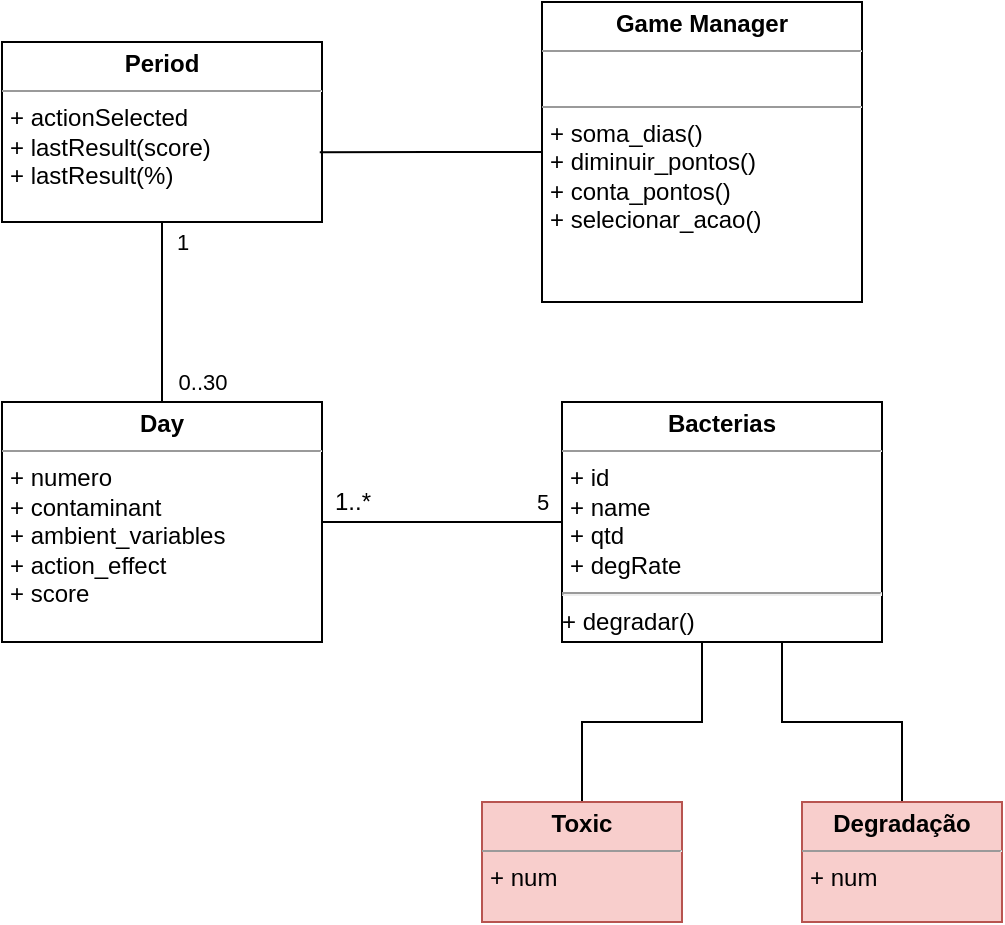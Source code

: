 <mxfile version="14.4.3" type="device" pages="4"><diagram id="eHA5UBfmtbGD8Pb6JOpp" name="BioLand - Anderson"><mxGraphModel dx="1422" dy="816" grid="1" gridSize="10" guides="1" tooltips="1" connect="1" arrows="1" fold="1" page="1" pageScale="1" pageWidth="850" pageHeight="1100" math="0" shadow="0"><root><mxCell id="wnCWoQUzhA_ZReSPlc2I-0"/><mxCell id="wnCWoQUzhA_ZReSPlc2I-1" parent="wnCWoQUzhA_ZReSPlc2I-0"/><mxCell id="6V8qvRUYzlIMs9DJxeuh-5" style="edgeStyle=orthogonalEdgeStyle;rounded=0;orthogonalLoop=1;jettySize=auto;html=1;endArrow=none;endFill=0;" parent="wnCWoQUzhA_ZReSPlc2I-1" source="wnCWoQUzhA_ZReSPlc2I-2" target="6V8qvRUYzlIMs9DJxeuh-0" edge="1"><mxGeometry relative="1" as="geometry"/></mxCell><mxCell id="6V8qvRUYzlIMs9DJxeuh-9" value="1" style="edgeLabel;html=1;align=center;verticalAlign=middle;resizable=0;points=[];" parent="6V8qvRUYzlIMs9DJxeuh-5" vertex="1" connectable="0"><mxGeometry x="0.321" y="-1" relative="1" as="geometry"><mxPoint x="11" y="-49.43" as="offset"/></mxGeometry></mxCell><mxCell id="6V8qvRUYzlIMs9DJxeuh-10" value="0..30" style="edgeLabel;html=1;align=center;verticalAlign=middle;resizable=0;points=[];" parent="6V8qvRUYzlIMs9DJxeuh-5" vertex="1" connectable="0"><mxGeometry x="-0.695" relative="1" as="geometry"><mxPoint x="20" y="66.29" as="offset"/></mxGeometry></mxCell><mxCell id="wnCWoQUzhA_ZReSPlc2I-2" value="&lt;p style=&quot;margin: 0px ; margin-top: 4px ; text-align: center&quot;&gt;&lt;b&gt;Period&lt;/b&gt;&lt;/p&gt;&lt;hr size=&quot;1&quot;&gt;&lt;p style=&quot;margin: 0px ; margin-left: 4px&quot;&gt;+ actionSelected&lt;/p&gt;&lt;p style=&quot;margin: 0px ; margin-left: 4px&quot;&gt;+ lastResult(score)&lt;/p&gt;&lt;p style=&quot;margin: 0px ; margin-left: 4px&quot;&gt;+ lastResult(%)&lt;/p&gt;&lt;p style=&quot;margin: 0px ; margin-left: 4px&quot;&gt;&lt;br&gt;&lt;/p&gt;" style="verticalAlign=top;align=left;overflow=fill;fontSize=12;fontFamily=Helvetica;html=1;" parent="wnCWoQUzhA_ZReSPlc2I-1" vertex="1"><mxGeometry x="170" y="140" width="160" height="90" as="geometry"/></mxCell><mxCell id="6V8qvRUYzlIMs9DJxeuh-6" style="edgeStyle=orthogonalEdgeStyle;rounded=0;orthogonalLoop=1;jettySize=auto;html=1;endArrow=none;endFill=0;" parent="wnCWoQUzhA_ZReSPlc2I-1" source="6V8qvRUYzlIMs9DJxeuh-0" target="6V8qvRUYzlIMs9DJxeuh-1" edge="1"><mxGeometry relative="1" as="geometry"/></mxCell><mxCell id="6V8qvRUYzlIMs9DJxeuh-11" value="5" style="edgeLabel;html=1;align=center;verticalAlign=middle;resizable=0;points=[];" parent="6V8qvRUYzlIMs9DJxeuh-6" vertex="1" connectable="0"><mxGeometry x="-0.86" relative="1" as="geometry"><mxPoint x="101.43" y="-10" as="offset"/></mxGeometry></mxCell><mxCell id="6V8qvRUYzlIMs9DJxeuh-0" value="&lt;p style=&quot;margin: 0px ; margin-top: 4px ; text-align: center&quot;&gt;&lt;b&gt;Day&lt;/b&gt;&lt;/p&gt;&lt;hr size=&quot;1&quot;&gt;&lt;p style=&quot;margin: 0px ; margin-left: 4px&quot;&gt;+ numero&lt;/p&gt;&lt;p style=&quot;margin: 0px ; margin-left: 4px&quot;&gt;+ contaminant&lt;/p&gt;&lt;p style=&quot;margin: 0px ; margin-left: 4px&quot;&gt;+ ambient_variables&lt;/p&gt;&lt;p style=&quot;margin: 0px ; margin-left: 4px&quot;&gt;+ action_effect&lt;/p&gt;&lt;p style=&quot;margin: 0px ; margin-left: 4px&quot;&gt;+ score&lt;/p&gt;" style="verticalAlign=top;align=left;overflow=fill;fontSize=12;fontFamily=Helvetica;html=1;" parent="wnCWoQUzhA_ZReSPlc2I-1" vertex="1"><mxGeometry x="170" y="320" width="160" height="120" as="geometry"/></mxCell><mxCell id="6V8qvRUYzlIMs9DJxeuh-7" style="edgeStyle=orthogonalEdgeStyle;rounded=0;orthogonalLoop=1;jettySize=auto;html=1;endArrow=none;endFill=0;" parent="wnCWoQUzhA_ZReSPlc2I-1" source="6V8qvRUYzlIMs9DJxeuh-1" target="6V8qvRUYzlIMs9DJxeuh-2" edge="1"><mxGeometry relative="1" as="geometry"><Array as="points"><mxPoint x="520" y="480"/><mxPoint x="460" y="480"/></Array></mxGeometry></mxCell><mxCell id="6V8qvRUYzlIMs9DJxeuh-8" style="edgeStyle=orthogonalEdgeStyle;rounded=0;orthogonalLoop=1;jettySize=auto;html=1;endArrow=none;endFill=0;" parent="wnCWoQUzhA_ZReSPlc2I-1" source="6V8qvRUYzlIMs9DJxeuh-1" target="6V8qvRUYzlIMs9DJxeuh-3" edge="1"><mxGeometry relative="1" as="geometry"><Array as="points"><mxPoint x="560" y="480"/><mxPoint x="620" y="480"/></Array></mxGeometry></mxCell><mxCell id="6V8qvRUYzlIMs9DJxeuh-1" value="&lt;p style=&quot;margin: 0px ; margin-top: 4px ; text-align: center&quot;&gt;&lt;b&gt;Bacterias&lt;/b&gt;&lt;/p&gt;&lt;hr size=&quot;1&quot;&gt;&lt;p style=&quot;margin: 0px ; margin-left: 4px&quot;&gt;+ id&lt;br&gt;&lt;/p&gt;&lt;p style=&quot;margin: 0px ; margin-left: 4px&quot;&gt;+ name&lt;/p&gt;&lt;p style=&quot;margin: 0px ; margin-left: 4px&quot;&gt;+ qtd&lt;/p&gt;&lt;p style=&quot;margin: 0px ; margin-left: 4px&quot;&gt;+ degRate&lt;/p&gt;&lt;hr&gt;+ degradar()" style="verticalAlign=top;align=left;overflow=fill;fontSize=12;fontFamily=Helvetica;html=1;" parent="wnCWoQUzhA_ZReSPlc2I-1" vertex="1"><mxGeometry x="450" y="320" width="160" height="120" as="geometry"/></mxCell><mxCell id="6V8qvRUYzlIMs9DJxeuh-2" value="&lt;p style=&quot;margin: 0px ; margin-top: 4px ; text-align: center&quot;&gt;&lt;b&gt;Toxic&lt;/b&gt;&lt;/p&gt;&lt;hr size=&quot;1&quot;&gt;&lt;p style=&quot;margin: 0px ; margin-left: 4px&quot;&gt;+ num&lt;/p&gt;" style="verticalAlign=top;align=left;overflow=fill;fontSize=12;fontFamily=Helvetica;html=1;fillColor=#f8cecc;strokeColor=#b85450;" parent="wnCWoQUzhA_ZReSPlc2I-1" vertex="1"><mxGeometry x="410" y="520" width="100" height="60" as="geometry"/></mxCell><mxCell id="6V8qvRUYzlIMs9DJxeuh-3" value="&lt;p style=&quot;margin: 0px ; margin-top: 4px ; text-align: center&quot;&gt;&lt;b&gt;Degradação&lt;/b&gt;&lt;/p&gt;&lt;hr size=&quot;1&quot;&gt;&lt;p style=&quot;margin: 0px ; margin-left: 4px&quot;&gt;+ num&lt;/p&gt;" style="verticalAlign=top;align=left;overflow=fill;fontSize=12;fontFamily=Helvetica;html=1;fillColor=#f8cecc;strokeColor=#b85450;" parent="wnCWoQUzhA_ZReSPlc2I-1" vertex="1"><mxGeometry x="570" y="520" width="100" height="60" as="geometry"/></mxCell><mxCell id="6V8qvRUYzlIMs9DJxeuh-12" value="1..*" style="text;html=1;align=center;verticalAlign=middle;resizable=0;points=[];autosize=1;" parent="wnCWoQUzhA_ZReSPlc2I-1" vertex="1"><mxGeometry x="330" y="360" width="30" height="20" as="geometry"/></mxCell><mxCell id="qI72se8udhLExNKQXEMP-2" style="edgeStyle=orthogonalEdgeStyle;rounded=0;orthogonalLoop=1;jettySize=auto;html=1;entryX=0.993;entryY=0.613;entryDx=0;entryDy=0;entryPerimeter=0;endArrow=none;endFill=0;" parent="wnCWoQUzhA_ZReSPlc2I-1" source="qI72se8udhLExNKQXEMP-1" target="wnCWoQUzhA_ZReSPlc2I-2" edge="1"><mxGeometry relative="1" as="geometry"/></mxCell><mxCell id="qI72se8udhLExNKQXEMP-1" value="&lt;p style=&quot;margin: 0px ; margin-top: 4px ; text-align: center&quot;&gt;&lt;b&gt;Game Manager&lt;/b&gt;&lt;/p&gt;&lt;hr size=&quot;1&quot;&gt;&lt;p style=&quot;margin: 0px ; margin-left: 4px&quot;&gt;&lt;br&gt;&lt;/p&gt;&lt;hr size=&quot;1&quot;&gt;&lt;p style=&quot;margin: 0px ; margin-left: 4px&quot;&gt;+ soma_dias()&lt;/p&gt;&lt;p style=&quot;margin: 0px ; margin-left: 4px&quot;&gt;+ diminuir_pontos()&lt;/p&gt;&lt;p style=&quot;margin: 0px ; margin-left: 4px&quot;&gt;+ conta_pontos()&lt;/p&gt;&lt;p style=&quot;margin: 0px ; margin-left: 4px&quot;&gt;+ selecionar_acao()&lt;/p&gt;&lt;p style=&quot;margin: 0px ; margin-left: 4px&quot;&gt;&lt;br&gt;&lt;/p&gt;" style="verticalAlign=top;align=left;overflow=fill;fontSize=12;fontFamily=Helvetica;html=1;" parent="wnCWoQUzhA_ZReSPlc2I-1" vertex="1"><mxGeometry x="440" y="120" width="160" height="150" as="geometry"/></mxCell></root></mxGraphModel></diagram><diagram name="Old Model 1" id="c4acf3e9-155e-7222-9cf6-157b1a14988f"><mxGraphModel dx="1422" dy="816" grid="1" gridSize="10" guides="1" tooltips="1" connect="1" arrows="1" fold="1" page="1" pageScale="1" pageWidth="850" pageHeight="1100" background="#ffffff" math="0" shadow="0"><root><mxCell id="0"/><mxCell id="1" parent="0"/><mxCell id="Qvwdr9gp9fnESxqJOizw-5" style="rounded=0;orthogonalLoop=1;jettySize=auto;html=1;entryX=0;entryY=0.5;entryDx=0;entryDy=0;endArrow=block;endFill=0;" parent="1" source="Qvwdr9gp9fnESxqJOizw-2" target="Qvwdr9gp9fnESxqJOizw-4" edge="1"><mxGeometry relative="1" as="geometry"><mxPoint x="550" y="245" as="targetPoint"/></mxGeometry></mxCell><mxCell id="Qvwdr9gp9fnESxqJOizw-50" style="edgeStyle=none;rounded=0;orthogonalLoop=1;jettySize=auto;html=1;startArrow=none;startFill=0;endArrow=none;endFill=0;exitX=0;exitY=0.75;exitDx=0;exitDy=0;" parent="1" source="Qvwdr9gp9fnESxqJOizw-2" target="Qvwdr9gp9fnESxqJOizw-15" edge="1"><mxGeometry relative="1" as="geometry"><mxPoint x="260" y="290" as="sourcePoint"/><Array as="points"><mxPoint x="240" y="273"/><mxPoint x="240" y="345"/></Array></mxGeometry></mxCell><mxCell id="Qvwdr9gp9fnESxqJOizw-53" value="Tem" style="edgeLabel;html=1;align=center;verticalAlign=middle;resizable=0;points=[];" parent="Qvwdr9gp9fnESxqJOizw-50" vertex="1" connectable="0"><mxGeometry x="0.22" y="1" relative="1" as="geometry"><mxPoint y="-21.85" as="offset"/></mxGeometry></mxCell><mxCell id="3KH1PV7hbqFN90XEYy9a-2" style="edgeStyle=orthogonalEdgeStyle;rounded=0;orthogonalLoop=1;jettySize=auto;html=1;entryX=0.464;entryY=-0.015;entryDx=0;entryDy=0;entryPerimeter=0;endArrow=none;endFill=0;" parent="1" source="Qvwdr9gp9fnESxqJOizw-2" target="Qvwdr9gp9fnESxqJOizw-10" edge="1"><mxGeometry relative="1" as="geometry"/></mxCell><mxCell id="3KH1PV7hbqFN90XEYy9a-3" value="Possivelmente Realiza" style="edgeLabel;html=1;align=center;verticalAlign=middle;resizable=0;points=[];" parent="3KH1PV7hbqFN90XEYy9a-2" vertex="1" connectable="0"><mxGeometry x="-0.039" y="1" relative="1" as="geometry"><mxPoint as="offset"/></mxGeometry></mxCell><mxCell id="Qvwdr9gp9fnESxqJOizw-2" value="&lt;p style=&quot;margin: 0px ; margin-top: 4px ; text-align: center&quot;&gt;&lt;b&gt;Personagem&lt;/b&gt;&lt;/p&gt;&lt;hr size=&quot;1&quot;&gt;&lt;p style=&quot;margin: 0px ; margin-left: 4px&quot;&gt;+ nome&lt;/p&gt;&lt;p style=&quot;margin: 0px ; margin-left: 4px&quot;&gt;+ localização&lt;/p&gt;&lt;p style=&quot;margin: 0px ; margin-left: 4px&quot;&gt;+ objetivos&lt;/p&gt;&lt;p style=&quot;margin: 0px ; margin-left: 4px&quot;&gt;+ atributos&lt;/p&gt;&lt;hr size=&quot;1&quot;&gt;&lt;p style=&quot;margin: 0px ; margin-left: 4px&quot;&gt;&lt;br&gt;&lt;/p&gt;" style="verticalAlign=top;align=left;overflow=fill;fontSize=12;fontFamily=Helvetica;html=1;" parent="1" vertex="1"><mxGeometry x="290" y="190" width="140" height="110" as="geometry"/></mxCell><mxCell id="Qvwdr9gp9fnESxqJOizw-39" style="edgeStyle=none;rounded=0;orthogonalLoop=1;jettySize=auto;html=1;entryX=0;entryY=0.5;entryDx=0;entryDy=0;startArrow=block;startFill=0;endArrow=none;endFill=0;" parent="1" source="Qvwdr9gp9fnESxqJOizw-4" target="Qvwdr9gp9fnESxqJOizw-36" edge="1"><mxGeometry relative="1" as="geometry"/></mxCell><mxCell id="Qvwdr9gp9fnESxqJOizw-4" value="&lt;p style=&quot;margin: 0px ; margin-top: 4px ; text-align: center ; text-decoration: underline&quot;&gt;&lt;b&gt;Agente&lt;/b&gt;&lt;/p&gt;&lt;hr&gt;&lt;p style=&quot;margin: 0px ; margin-left: 8px&quot;&gt;&lt;br&gt;&lt;/p&gt;" style="verticalAlign=top;align=left;overflow=fill;fontSize=12;fontFamily=Helvetica;html=1;fillColor=#bac8d3;strokeColor=#1A1A1A;" parent="1" vertex="1"><mxGeometry x="520" y="220" width="80" height="50" as="geometry"/></mxCell><mxCell id="Qvwdr9gp9fnESxqJOizw-42" style="edgeStyle=none;rounded=0;orthogonalLoop=1;jettySize=auto;html=1;entryX=0;entryY=0;entryDx=0;entryDy=0;startArrow=none;startFill=0;endArrow=block;endFill=0;" parent="1" source="Qvwdr9gp9fnESxqJOizw-10" target="Qvwdr9gp9fnESxqJOizw-22" edge="1"><mxGeometry relative="1" as="geometry"><mxPoint x="550" y="360" as="targetPoint"/></mxGeometry></mxCell><mxCell id="Qvwdr9gp9fnESxqJOizw-45" style="edgeStyle=none;rounded=0;orthogonalLoop=1;jettySize=auto;html=1;startArrow=none;startFill=0;endArrow=none;endFill=0;" parent="1" source="Qvwdr9gp9fnESxqJOizw-10" target="Qvwdr9gp9fnESxqJOizw-13" edge="1"><mxGeometry relative="1" as="geometry"/></mxCell><mxCell id="Qvwdr9gp9fnESxqJOizw-56" value="Gera" style="edgeLabel;html=1;align=center;verticalAlign=middle;resizable=0;points=[];" parent="Qvwdr9gp9fnESxqJOizw-45" vertex="1" connectable="0"><mxGeometry x="-0.356" relative="1" as="geometry"><mxPoint x="45.6" as="offset"/></mxGeometry></mxCell><mxCell id="3KH1PV7hbqFN90XEYy9a-4" style="edgeStyle=orthogonalEdgeStyle;rounded=0;orthogonalLoop=1;jettySize=auto;html=1;entryX=1;entryY=0.5;entryDx=0;entryDy=0;endArrow=none;endFill=0;" parent="1" source="Qvwdr9gp9fnESxqJOizw-10" target="Qvwdr9gp9fnESxqJOizw-20" edge="1"><mxGeometry relative="1" as="geometry"/></mxCell><mxCell id="3KH1PV7hbqFN90XEYy9a-5" value="Possivelmente&lt;br&gt;Realiza" style="edgeLabel;html=1;align=center;verticalAlign=middle;resizable=0;points=[];" parent="3KH1PV7hbqFN90XEYy9a-4" vertex="1" connectable="0"><mxGeometry x="0.156" relative="1" as="geometry"><mxPoint x="9.14" as="offset"/></mxGeometry></mxCell><mxCell id="Qvwdr9gp9fnESxqJOizw-10" value="&lt;p style=&quot;margin: 0px ; margin-top: 4px ; text-align: center&quot;&gt;&lt;b&gt;Ações&lt;/b&gt;&lt;/p&gt;&lt;hr size=&quot;1&quot;&gt;&lt;p style=&quot;margin: 0px ; margin-left: 4px&quot;&gt;+ local&lt;/p&gt;&lt;p style=&quot;margin: 0px ; margin-left: 4px&quot;&gt;+ efeito&lt;/p&gt;&lt;hr size=&quot;1&quot;&gt;&lt;p style=&quot;margin: 0px ; margin-left: 4px&quot;&gt;&lt;br&gt;&lt;/p&gt;" style="verticalAlign=top;align=left;overflow=fill;fontSize=12;fontFamily=Helvetica;html=1;" parent="1" vertex="1"><mxGeometry x="290" y="440" width="150" height="110" as="geometry"/></mxCell><mxCell id="Qvwdr9gp9fnESxqJOizw-24" style="edgeStyle=none;rounded=0;orthogonalLoop=1;jettySize=auto;html=1;startArrow=none;startFill=0;endArrow=block;endFill=0;" parent="1" source="Qvwdr9gp9fnESxqJOizw-13" target="Qvwdr9gp9fnESxqJOizw-22" edge="1"><mxGeometry relative="1" as="geometry"/></mxCell><mxCell id="Qvwdr9gp9fnESxqJOizw-44" style="edgeStyle=none;rounded=0;orthogonalLoop=1;jettySize=auto;html=1;startArrow=none;startFill=0;endArrow=none;endFill=0;" parent="1" source="Qvwdr9gp9fnESxqJOizw-13" target="Qvwdr9gp9fnESxqJOizw-36" edge="1"><mxGeometry relative="1" as="geometry"><Array as="points"><mxPoint x="750" y="360"/></Array></mxGeometry></mxCell><mxCell id="Qvwdr9gp9fnESxqJOizw-57" value="Tem" style="edgeLabel;html=1;align=center;verticalAlign=middle;resizable=0;points=[];" parent="Qvwdr9gp9fnESxqJOizw-44" vertex="1" connectable="0"><mxGeometry x="0.07" relative="1" as="geometry"><mxPoint as="offset"/></mxGeometry></mxCell><mxCell id="Qvwdr9gp9fnESxqJOizw-13" value="&lt;p style=&quot;margin: 0px ; margin-top: 4px ; text-align: center&quot;&gt;&lt;b&gt;Eventos&lt;/b&gt;&lt;/p&gt;&lt;hr size=&quot;1&quot;&gt;&lt;p style=&quot;margin: 0px ; margin-left: 4px&quot;&gt;+ identificador&lt;/p&gt;&lt;hr size=&quot;1&quot;&gt;&lt;p style=&quot;margin: 0px ; margin-left: 4px&quot;&gt;&lt;br&gt;&lt;/p&gt;" style="verticalAlign=top;align=left;overflow=fill;fontSize=12;fontFamily=Helvetica;html=1;" parent="1" vertex="1"><mxGeometry x="671.25" y="440" width="157.5" height="110" as="geometry"/></mxCell><mxCell id="Qvwdr9gp9fnESxqJOizw-48" style="edgeStyle=none;rounded=0;orthogonalLoop=1;jettySize=auto;html=1;startArrow=none;startFill=0;endArrow=block;endFill=0;" parent="1" source="Qvwdr9gp9fnESxqJOizw-15" target="Qvwdr9gp9fnESxqJOizw-20" edge="1"><mxGeometry relative="1" as="geometry"/></mxCell><mxCell id="Qvwdr9gp9fnESxqJOizw-15" value="&lt;p style=&quot;margin: 0px ; margin-top: 4px ; text-align: center&quot;&gt;&lt;b&gt;Objeto&lt;/b&gt;&lt;/p&gt;&lt;hr size=&quot;1&quot;&gt;&lt;p style=&quot;margin: 0px ; margin-left: 4px&quot;&gt;+ nome&lt;/p&gt;&lt;p style=&quot;margin: 0px ; margin-left: 4px&quot;&gt;+ tipo&lt;/p&gt;&lt;p style=&quot;margin: 0px ; margin-left: 4px&quot;&gt;+ localização&lt;/p&gt;&lt;p style=&quot;margin: 0px ; margin-left: 4px&quot;&gt;+ atributos&lt;/p&gt;&lt;hr size=&quot;1&quot;&gt;&lt;p style=&quot;margin: 0px ; margin-left: 4px&quot;&gt;&lt;br&gt;&lt;/p&gt;" style="verticalAlign=top;align=left;overflow=fill;fontSize=12;fontFamily=Helvetica;html=1;" parent="1" vertex="1"><mxGeometry x="60" y="290" width="140" height="110" as="geometry"/></mxCell><mxCell id="Qvwdr9gp9fnESxqJOizw-20" value="&lt;p style=&quot;margin: 0px ; margin-top: 4px ; text-align: center ; text-decoration: underline&quot;&gt;&lt;b&gt;Entidade&lt;/b&gt;&lt;/p&gt;&lt;hr&gt;&lt;p style=&quot;margin: 0px ; margin-left: 8px&quot;&gt;&lt;br&gt;&lt;/p&gt;" style="verticalAlign=top;align=left;overflow=fill;fontSize=12;fontFamily=Helvetica;html=1;fillColor=#bac8d3;strokeColor=#1A1A1A;" parent="1" vertex="1"><mxGeometry x="90" y="470" width="80" height="50" as="geometry"/></mxCell><mxCell id="Qvwdr9gp9fnESxqJOizw-58" style="edgeStyle=none;rounded=0;orthogonalLoop=1;jettySize=auto;html=1;startArrow=none;startFill=0;endArrow=none;endFill=0;exitX=0;exitY=0;exitDx=0;exitDy=0;" parent="1" source="Qvwdr9gp9fnESxqJOizw-22" target="Qvwdr9gp9fnESxqJOizw-22" edge="1"><mxGeometry relative="1" as="geometry"><mxPoint x="670" y="365" as="targetPoint"/></mxGeometry></mxCell><mxCell id="Qvwdr9gp9fnESxqJOizw-59" style="edgeStyle=none;rounded=0;orthogonalLoop=1;jettySize=auto;html=1;startArrow=none;startFill=0;endArrow=none;endFill=0;" parent="1" edge="1"><mxGeometry relative="1" as="geometry"><mxPoint x="590" y="610" as="targetPoint"/><mxPoint x="510" y="610" as="sourcePoint"/><Array as="points"><mxPoint x="490" y="610"/><mxPoint x="490" y="665"/><mxPoint x="560" y="665"/><mxPoint x="610" y="665"/><mxPoint x="610" y="610"/></Array></mxGeometry></mxCell><mxCell id="Qvwdr9gp9fnESxqJOizw-61" value="Influencia" style="edgeLabel;html=1;align=center;verticalAlign=middle;resizable=0;points=[];" parent="Qvwdr9gp9fnESxqJOizw-59" vertex="1" connectable="0"><mxGeometry x="-0.096" relative="1" as="geometry"><mxPoint x="13.0" as="offset"/></mxGeometry></mxCell><mxCell id="Qvwdr9gp9fnESxqJOizw-22" value="&lt;p style=&quot;margin: 0px ; margin-top: 4px ; text-align: center ; text-decoration: underline&quot;&gt;&lt;b&gt;Atividade&lt;/b&gt;&lt;/p&gt;&lt;hr&gt;&lt;p style=&quot;margin: 0px ; margin-left: 8px&quot;&gt;+ tempo&lt;br&gt;&lt;/p&gt;&lt;p style=&quot;margin: 0px ; margin-left: 8px&quot;&gt;+ gatilho&lt;br&gt;&lt;/p&gt;" style="verticalAlign=top;align=left;overflow=fill;fontSize=12;fontFamily=Helvetica;html=1;fillColor=#bac8d3;strokeColor=#1A1A1A;" parent="1" vertex="1"><mxGeometry x="510" y="580" width="80" height="70" as="geometry"/></mxCell><mxCell id="Qvwdr9gp9fnESxqJOizw-36" value="&lt;p style=&quot;margin: 0px ; margin-top: 4px ; text-align: center&quot;&gt;&lt;b&gt;Gerenciador de Eventos&lt;/b&gt;&lt;/p&gt;&lt;hr size=&quot;1&quot;&gt;&lt;p style=&quot;margin: 0px ; margin-left: 4px&quot;&gt;&lt;br&gt;&lt;/p&gt;" style="verticalAlign=top;align=left;overflow=fill;fontSize=12;fontFamily=Helvetica;html=1;" parent="1" vertex="1"><mxGeometry x="672.5" y="220" width="155" height="50" as="geometry"/></mxCell><mxCell id="Qvwdr9gp9fnESxqJOizw-52" style="edgeStyle=none;rounded=0;orthogonalLoop=1;jettySize=auto;html=1;startArrow=none;startFill=0;endArrow=none;endFill=0;" parent="1" source="Qvwdr9gp9fnESxqJOizw-51" target="Qvwdr9gp9fnESxqJOizw-15" edge="1"><mxGeometry relative="1" as="geometry"/></mxCell><mxCell id="Qvwdr9gp9fnESxqJOizw-62" value="Está" style="edgeLabel;html=1;align=center;verticalAlign=middle;resizable=0;points=[];" parent="Qvwdr9gp9fnESxqJOizw-52" vertex="1" connectable="0"><mxGeometry x="-0.412" y="-1" relative="1" as="geometry"><mxPoint x="1" y="12.35" as="offset"/></mxGeometry></mxCell><mxCell id="Qvwdr9gp9fnESxqJOizw-51" value="&lt;p style=&quot;margin: 0px ; margin-top: 4px ; text-align: center&quot;&gt;&lt;b&gt;Ambiente&lt;/b&gt;&lt;/p&gt;&lt;hr size=&quot;1&quot;&gt;&lt;p style=&quot;margin: 0px ; margin-left: 4px&quot;&gt;&lt;br&gt;&lt;/p&gt;" style="verticalAlign=top;align=left;overflow=fill;fontSize=12;fontFamily=Helvetica;html=1;" parent="1" vertex="1"><mxGeometry x="60" y="190" width="140" height="40" as="geometry"/></mxCell><mxCell id="Qvwdr9gp9fnESxqJOizw-68" style="edgeStyle=none;rounded=0;orthogonalLoop=1;jettySize=auto;html=1;entryX=0;entryY=0.25;entryDx=0;entryDy=0;startArrow=none;startFill=0;endArrow=none;endFill=0;" parent="1" source="Qvwdr9gp9fnESxqJOizw-63" target="Qvwdr9gp9fnESxqJOizw-22" edge="1"><mxGeometry relative="1" as="geometry"><Array as="points"><mxPoint x="160" y="595"/></Array></mxGeometry></mxCell><mxCell id="Qvwdr9gp9fnESxqJOizw-63" value="&lt;p style=&quot;margin: 0px ; margin-top: 4px ; text-align: center&quot;&gt;&lt;b&gt;Sessão&lt;/b&gt;&lt;/p&gt;&lt;hr size=&quot;1&quot;&gt;&lt;p style=&quot;margin: 0px ; margin-left: 4px&quot;&gt;+ nome&lt;br&gt;&lt;/p&gt;&lt;p style=&quot;margin: 0px ; margin-left: 4px&quot;&gt;+ idioma&lt;br&gt;&lt;/p&gt;&lt;p style=&quot;margin: 0px ; margin-left: 4px&quot;&gt;+ dia&lt;/p&gt;&lt;p style=&quot;margin: 0px ; margin-left: 4px&quot;&gt;+ mes&lt;/p&gt;&lt;p style=&quot;margin: 0px ; margin-left: 4px&quot;&gt;+ ano&lt;/p&gt;&lt;p style=&quot;margin: 0px ; margin-left: 4px&quot;&gt;+ hora_inicio&lt;/p&gt;&lt;p style=&quot;margin: 0px ; margin-left: 4px&quot;&gt;+ hora_fim&lt;/p&gt;&lt;hr size=&quot;1&quot;&gt;&lt;p style=&quot;margin: 0px ; margin-left: 4px&quot;&gt;&lt;br&gt;&lt;/p&gt;" style="verticalAlign=top;align=left;overflow=fill;fontSize=12;fontFamily=Helvetica;html=1;strokeColor=#d6b656;fillColor=#fff2cc;" parent="1" vertex="1"><mxGeometry x="90" y="620" width="140" height="150" as="geometry"/></mxCell><mxCell id="Qvwdr9gp9fnESxqJOizw-67" style="edgeStyle=none;rounded=0;orthogonalLoop=1;jettySize=auto;html=1;startArrow=none;startFill=0;endArrow=none;endFill=0;" parent="1" source="Qvwdr9gp9fnESxqJOizw-66" target="Qvwdr9gp9fnESxqJOizw-63" edge="1"><mxGeometry relative="1" as="geometry"/></mxCell><mxCell id="Qvwdr9gp9fnESxqJOizw-66" value="&lt;p style=&quot;margin: 0px ; margin-top: 4px ; text-align: center&quot;&gt;&lt;b&gt;Dispositivo&lt;/b&gt;&lt;/p&gt;&lt;hr size=&quot;1&quot;&gt;&lt;p style=&quot;margin: 0px ; margin-left: 4px&quot;&gt;&lt;span&gt;+ modelo&lt;/span&gt;&lt;/p&gt;&lt;p style=&quot;margin: 0px ; margin-left: 4px&quot;&gt;+ dimensões&lt;/p&gt;&lt;p style=&quot;margin: 0px ; margin-left: 4px&quot;&gt;+ sistema&lt;/p&gt;&lt;hr size=&quot;1&quot;&gt;&lt;p style=&quot;margin: 0px ; margin-left: 4px&quot;&gt;&lt;br&gt;&lt;/p&gt;" style="verticalAlign=top;align=left;overflow=fill;fontSize=12;fontFamily=Helvetica;html=1;strokeColor=#d6b656;fillColor=#fff2cc;" parent="1" vertex="1"><mxGeometry x="285" y="645" width="140" height="100" as="geometry"/></mxCell><mxCell id="Qvwdr9gp9fnESxqJOizw-70" style="edgeStyle=none;rounded=0;orthogonalLoop=1;jettySize=auto;html=1;startArrow=none;startFill=0;endArrow=none;endFill=0;" parent="1" source="Qvwdr9gp9fnESxqJOizw-69" target="Qvwdr9gp9fnESxqJOizw-63" edge="1"><mxGeometry relative="1" as="geometry"/></mxCell><mxCell id="Qvwdr9gp9fnESxqJOizw-69" value="&lt;p style=&quot;margin: 0px ; margin-top: 4px ; text-align: center&quot;&gt;&lt;b&gt;Jogo&lt;/b&gt;&lt;/p&gt;&lt;hr size=&quot;1&quot;&gt;&lt;p style=&quot;margin: 0px ; margin-left: 4px&quot;&gt;+ nome&lt;/p&gt;&lt;p style=&quot;margin: 0px ; margin-left: 4px&quot;&gt;+ credenciais&lt;/p&gt;&lt;p style=&quot;margin: 0px ; margin-left: 4px&quot;&gt;&lt;span&gt;+ versão&lt;/span&gt;&lt;br&gt;&lt;/p&gt;&lt;br class=&quot;Apple-interchange-newline&quot;&gt;&lt;hr size=&quot;1&quot;&gt;&lt;p style=&quot;margin: 0px 0px 0px 4px&quot;&gt;&lt;br&gt;&lt;/p&gt;&lt;p style=&quot;margin: 0px ; margin-left: 4px&quot;&gt;&lt;br&gt;&lt;/p&gt;" style="verticalAlign=top;align=left;overflow=fill;fontSize=12;fontFamily=Helvetica;html=1;strokeColor=#d6b656;fillColor=#fff2cc;" parent="1" vertex="1"><mxGeometry x="90" y="820" width="140" height="120" as="geometry"/></mxCell><mxCell id="hWif-ZgrRjb10_tlOMGN-1" value="1" style="text;html=1;align=center;verticalAlign=middle;resizable=0;points=[];autosize=1;" parent="1" vertex="1"><mxGeometry x="750" y="270" width="20" height="20" as="geometry"/></mxCell><mxCell id="hWif-ZgrRjb10_tlOMGN-2" value="0..*" style="text;html=1;align=center;verticalAlign=middle;resizable=0;points=[];autosize=1;" parent="1" vertex="1"><mxGeometry x="745" y="420" width="30" height="20" as="geometry"/></mxCell><mxCell id="hWif-ZgrRjb10_tlOMGN-3" value="1..*" style="text;html=1;align=center;verticalAlign=middle;resizable=0;points=[];autosize=1;" parent="1" vertex="1"><mxGeometry x="445" y="470" width="30" height="20" as="geometry"/></mxCell><mxCell id="hWif-ZgrRjb10_tlOMGN-4" value="1" style="text;html=1;align=center;verticalAlign=middle;resizable=0;points=[];autosize=1;" parent="1" vertex="1"><mxGeometry x="640" y="470" width="20" height="20" as="geometry"/></mxCell><mxCell id="hWif-ZgrRjb10_tlOMGN-5" value="0..*" style="text;html=1;align=center;verticalAlign=middle;resizable=0;points=[];autosize=1;" parent="1" vertex="1"><mxGeometry x="355" y="420" width="30" height="20" as="geometry"/></mxCell><mxCell id="hWif-ZgrRjb10_tlOMGN-6" value="0..*" style="text;html=1;align=center;verticalAlign=middle;resizable=0;points=[];autosize=1;" parent="1" vertex="1"><mxGeometry x="355" y="300" width="30" height="20" as="geometry"/></mxCell><mxCell id="hWif-ZgrRjb10_tlOMGN-7" value="0..1" style="text;html=1;align=center;verticalAlign=middle;resizable=0;points=[];autosize=1;" parent="1" vertex="1"><mxGeometry x="250" y="250" width="40" height="20" as="geometry"/></mxCell><mxCell id="hWif-ZgrRjb10_tlOMGN-8" value="0..1" style="text;html=1;align=center;verticalAlign=middle;resizable=0;points=[];autosize=1;" parent="1" vertex="1"><mxGeometry x="192" y="342" width="40" height="20" as="geometry"/></mxCell><mxCell id="hWif-ZgrRjb10_tlOMGN-9" value="0..*" style="text;html=1;align=center;verticalAlign=middle;resizable=0;points=[];autosize=1;" parent="1" vertex="1"><mxGeometry x="170" y="490" width="30" height="20" as="geometry"/></mxCell><mxCell id="hWif-ZgrRjb10_tlOMGN-10" value="0..*" style="text;html=1;align=center;verticalAlign=middle;resizable=0;points=[];autosize=1;" parent="1" vertex="1"><mxGeometry x="260" y="490" width="30" height="20" as="geometry"/></mxCell><mxCell id="hWif-ZgrRjb10_tlOMGN-11" value="1" style="text;html=1;align=center;verticalAlign=middle;resizable=0;points=[];autosize=1;" parent="1" vertex="1"><mxGeometry x="130" y="230" width="20" height="20" as="geometry"/></mxCell><mxCell id="hWif-ZgrRjb10_tlOMGN-12" value="0..*" style="text;html=1;align=center;verticalAlign=middle;resizable=0;points=[];autosize=1;" parent="1" vertex="1"><mxGeometry x="125" y="270" width="30" height="20" as="geometry"/></mxCell><mxCell id="hWif-ZgrRjb10_tlOMGN-14" value="1" style="text;html=1;align=center;verticalAlign=middle;resizable=0;points=[];autosize=1;" parent="1" vertex="1"><mxGeometry x="140" y="600" width="20" height="20" as="geometry"/></mxCell><mxCell id="hWif-ZgrRjb10_tlOMGN-16" value="0..*" style="text;html=1;align=center;verticalAlign=middle;resizable=0;points=[];autosize=1;" parent="1" vertex="1"><mxGeometry x="480" y="580" width="30" height="20" as="geometry"/></mxCell><mxCell id="hWif-ZgrRjb10_tlOMGN-17" value="1" style="text;html=1;align=center;verticalAlign=middle;resizable=0;points=[];autosize=1;" parent="1" vertex="1"><mxGeometry x="270" y="670" width="20" height="20" as="geometry"/></mxCell><mxCell id="hWif-ZgrRjb10_tlOMGN-18" value="1" style="text;html=1;align=center;verticalAlign=middle;resizable=0;points=[];autosize=1;" parent="1" vertex="1"><mxGeometry x="230" y="670" width="20" height="20" as="geometry"/></mxCell><mxCell id="hWif-ZgrRjb10_tlOMGN-19" value="0..*" style="text;html=1;align=center;verticalAlign=middle;resizable=0;points=[];autosize=1;" parent="1" vertex="1"><mxGeometry x="155" y="770" width="30" height="20" as="geometry"/></mxCell><mxCell id="hWif-ZgrRjb10_tlOMGN-20" value="1" style="text;html=1;align=center;verticalAlign=middle;resizable=0;points=[];autosize=1;" parent="1" vertex="1"><mxGeometry x="160" y="800" width="20" height="20" as="geometry"/></mxCell></root></mxGraphModel></diagram><diagram name="Old Model 2" id="UUN1Tsv35md-YEUOud_8"><mxGraphModel dx="1422" dy="816" grid="1" gridSize="10" guides="1" tooltips="1" connect="1" arrows="1" fold="1" page="1" pageScale="1" pageWidth="850" pageHeight="1100" background="#ffffff" math="0" shadow="0"><root><mxCell id="ppRN5cLYyPzXaswk0y7p-0"/><mxCell id="ppRN5cLYyPzXaswk0y7p-1" parent="ppRN5cLYyPzXaswk0y7p-0"/><mxCell id="ppRN5cLYyPzXaswk0y7p-5" style="edgeStyle=orthogonalEdgeStyle;rounded=0;orthogonalLoop=1;jettySize=auto;html=1;endArrow=none;endFill=0;" parent="ppRN5cLYyPzXaswk0y7p-1" source="ppRN5cLYyPzXaswk0y7p-9" target="ppRN5cLYyPzXaswk0y7p-15" edge="1"><mxGeometry relative="1" as="geometry"><mxPoint x="590" y="285" as="sourcePoint"/><Array as="points"><mxPoint x="550" y="400"/><mxPoint x="460" y="400"/></Array></mxGeometry></mxCell><mxCell id="ppRN5cLYyPzXaswk0y7p-58" value="Executa" style="edgeLabel;html=1;align=center;verticalAlign=middle;resizable=0;points=[];" parent="ppRN5cLYyPzXaswk0y7p-5" vertex="1" connectable="0"><mxGeometry x="-0.324" y="-1" relative="1" as="geometry"><mxPoint x="0.97" y="-4.14" as="offset"/></mxGeometry></mxCell><mxCell id="ppRN5cLYyPzXaswk0y7p-55" style="edgeStyle=orthogonalEdgeStyle;rounded=0;orthogonalLoop=1;jettySize=auto;html=1;endArrow=none;endFill=0;" parent="ppRN5cLYyPzXaswk0y7p-1" source="ppRN5cLYyPzXaswk0y7p-9" target="ppRN5cLYyPzXaswk0y7p-19" edge="1"><mxGeometry relative="1" as="geometry"><Array as="points"><mxPoint x="630" y="400"/><mxPoint x="730" y="400"/></Array></mxGeometry></mxCell><mxCell id="ppRN5cLYyPzXaswk0y7p-56" value="Participa" style="edgeLabel;html=1;align=center;verticalAlign=middle;resizable=0;points=[];" parent="ppRN5cLYyPzXaswk0y7p-55" vertex="1" connectable="0"><mxGeometry x="-0.532" y="1" relative="1" as="geometry"><mxPoint x="-1.03" y="19.31" as="offset"/></mxGeometry></mxCell><mxCell id="ppRN5cLYyPzXaswk0y7p-65" style="edgeStyle=elbowEdgeStyle;rounded=0;orthogonalLoop=1;jettySize=auto;html=1;endArrow=none;endFill=0;elbow=vertical;" parent="ppRN5cLYyPzXaswk0y7p-1" source="ppRN5cLYyPzXaswk0y7p-9" target="ppRN5cLYyPzXaswk0y7p-32" edge="1"><mxGeometry relative="1" as="geometry"><Array as="points"><mxPoint x="140" y="210"/></Array></mxGeometry></mxCell><mxCell id="ppRN5cLYyPzXaswk0y7p-89" value="Está presente" style="edgeLabel;html=1;align=center;verticalAlign=middle;resizable=0;points=[];" parent="ppRN5cLYyPzXaswk0y7p-65" vertex="1" connectable="0"><mxGeometry x="0.055" y="-1" relative="1" as="geometry"><mxPoint x="1" y="-10.83" as="offset"/></mxGeometry></mxCell><mxCell id="ppRN5cLYyPzXaswk0y7p-9" value="&lt;p style=&quot;margin: 0px ; margin-top: 4px ; text-align: center ; text-decoration: underline&quot;&gt;&lt;b&gt;Agente&lt;/b&gt;&lt;/p&gt;&lt;hr&gt;&lt;p style=&quot;margin: 0px 0px 0px 4px&quot;&gt;+ nome&lt;/p&gt;&lt;p style=&quot;margin: 0px 0px 0px 4px&quot;&gt;+ tipo&lt;/p&gt;&lt;p style=&quot;margin: 0px 0px 0px 4px&quot;&gt;+ local&lt;/p&gt;&lt;p style=&quot;margin: 0px 0px 0px 4px&quot;&gt;+ atributos&lt;/p&gt;&lt;p style=&quot;margin: 0px 0px 0px 4px&quot;&gt;&lt;br&gt;&lt;/p&gt;&lt;div&gt;&lt;hr&gt;&lt;/div&gt;" style="verticalAlign=top;align=left;overflow=fill;fontSize=12;fontFamily=Helvetica;html=1;fillColor=#bac8d3;strokeColor=#1A1A1A;" parent="ppRN5cLYyPzXaswk0y7p-1" vertex="1"><mxGeometry x="530" y="170" width="120" height="130" as="geometry"/></mxCell><mxCell id="ppRN5cLYyPzXaswk0y7p-10" style="edgeStyle=none;rounded=0;orthogonalLoop=1;jettySize=auto;html=1;entryX=0;entryY=0;entryDx=0;entryDy=0;startArrow=none;startFill=0;endArrow=block;endFill=0;" parent="ppRN5cLYyPzXaswk0y7p-1" source="ppRN5cLYyPzXaswk0y7p-15" target="ppRN5cLYyPzXaswk0y7p-26" edge="1"><mxGeometry relative="1" as="geometry"><mxPoint x="580" y="360" as="targetPoint"/></mxGeometry></mxCell><mxCell id="ppRN5cLYyPzXaswk0y7p-11" style="edgeStyle=none;rounded=0;orthogonalLoop=1;jettySize=auto;html=1;startArrow=none;startFill=0;endArrow=none;endFill=0;" parent="ppRN5cLYyPzXaswk0y7p-1" source="ppRN5cLYyPzXaswk0y7p-15" target="ppRN5cLYyPzXaswk0y7p-19" edge="1"><mxGeometry relative="1" as="geometry"/></mxCell><mxCell id="ppRN5cLYyPzXaswk0y7p-12" value="Gera" style="edgeLabel;html=1;align=center;verticalAlign=middle;resizable=0;points=[];" parent="ppRN5cLYyPzXaswk0y7p-11" vertex="1" connectable="0"><mxGeometry x="-0.356" relative="1" as="geometry"><mxPoint x="17.93" as="offset"/></mxGeometry></mxCell><mxCell id="ppRN5cLYyPzXaswk0y7p-13" style="edgeStyle=orthogonalEdgeStyle;rounded=0;orthogonalLoop=1;jettySize=auto;html=1;entryX=1;entryY=0.5;entryDx=0;entryDy=0;endArrow=none;endFill=0;" parent="ppRN5cLYyPzXaswk0y7p-1" source="ppRN5cLYyPzXaswk0y7p-15" target="ppRN5cLYyPzXaswk0y7p-22" edge="1"><mxGeometry relative="1" as="geometry"><Array as="points"><mxPoint x="380" y="505"/><mxPoint x="380" y="505"/></Array></mxGeometry></mxCell><mxCell id="ppRN5cLYyPzXaswk0y7p-72" value="Gera" style="edgeLabel;html=1;align=center;verticalAlign=middle;resizable=0;points=[];" parent="ppRN5cLYyPzXaswk0y7p-13" vertex="1" connectable="0"><mxGeometry x="-0.067" y="2" relative="1" as="geometry"><mxPoint x="-5" as="offset"/></mxGeometry></mxCell><mxCell id="ppRN5cLYyPzXaswk0y7p-15" value="&lt;p style=&quot;margin: 0px ; margin-top: 4px ; text-align: center&quot;&gt;&lt;b&gt;Ações&lt;/b&gt;&lt;/p&gt;&lt;hr size=&quot;1&quot;&gt;&lt;p style=&quot;margin: 0px ; margin-left: 4px&quot;&gt;+ local&lt;/p&gt;&lt;p style=&quot;margin: 0px ; margin-left: 4px&quot;&gt;+ efeito&lt;/p&gt;&lt;p style=&quot;margin: 0px ; margin-left: 4px&quot;&gt;&lt;br&gt;&lt;/p&gt;&lt;p style=&quot;margin: 0px ; margin-left: 4px&quot;&gt;&lt;br&gt;&lt;/p&gt;&lt;hr size=&quot;1&quot;&gt;&lt;p style=&quot;margin: 0px ; margin-left: 4px&quot;&gt;&lt;br&gt;&lt;/p&gt;" style="verticalAlign=top;align=left;overflow=fill;fontSize=12;fontFamily=Helvetica;html=1;" parent="ppRN5cLYyPzXaswk0y7p-1" vertex="1"><mxGeometry x="400" y="440" width="130" height="110" as="geometry"/></mxCell><mxCell id="ppRN5cLYyPzXaswk0y7p-16" style="edgeStyle=none;rounded=0;orthogonalLoop=1;jettySize=auto;html=1;startArrow=none;startFill=0;endArrow=block;endFill=0;entryX=1;entryY=0;entryDx=0;entryDy=0;" parent="ppRN5cLYyPzXaswk0y7p-1" source="ppRN5cLYyPzXaswk0y7p-19" target="ppRN5cLYyPzXaswk0y7p-26" edge="1"><mxGeometry relative="1" as="geometry"/></mxCell><mxCell id="ppRN5cLYyPzXaswk0y7p-19" value="&lt;p style=&quot;margin: 0px ; margin-top: 4px ; text-align: center&quot;&gt;&lt;b&gt;Eventos&lt;/b&gt;&lt;/p&gt;&lt;hr size=&quot;1&quot;&gt;&lt;p style=&quot;margin: 0px ; margin-left: 4px&quot;&gt;+ identificador&lt;/p&gt;&lt;p style=&quot;margin: 0px ; margin-left: 4px&quot;&gt;&lt;br&gt;&lt;/p&gt;&lt;p style=&quot;margin: 0px ; margin-left: 4px&quot;&gt;&lt;br&gt;&lt;/p&gt;&lt;p style=&quot;margin: 0px ; margin-left: 4px&quot;&gt;&lt;br&gt;&lt;/p&gt;&lt;hr size=&quot;1&quot;&gt;&lt;p style=&quot;margin: 0px ; margin-left: 4px&quot;&gt;&lt;br&gt;&lt;/p&gt;" style="verticalAlign=top;align=left;overflow=fill;fontSize=12;fontFamily=Helvetica;html=1;" parent="ppRN5cLYyPzXaswk0y7p-1" vertex="1"><mxGeometry x="660" y="440" width="130" height="110" as="geometry"/></mxCell><mxCell id="ppRN5cLYyPzXaswk0y7p-20" style="edgeStyle=none;rounded=0;orthogonalLoop=1;jettySize=auto;html=1;startArrow=none;startFill=0;endArrow=block;endFill=0;" parent="ppRN5cLYyPzXaswk0y7p-1" source="ppRN5cLYyPzXaswk0y7p-21" target="ppRN5cLYyPzXaswk0y7p-22" edge="1"><mxGeometry relative="1" as="geometry"/></mxCell><mxCell id="ppRN5cLYyPzXaswk0y7p-61" style="edgeStyle=orthogonalEdgeStyle;rounded=0;orthogonalLoop=1;jettySize=auto;html=1;endArrow=none;endFill=0;" parent="ppRN5cLYyPzXaswk0y7p-1" source="ppRN5cLYyPzXaswk0y7p-21" target="ppRN5cLYyPzXaswk0y7p-9" edge="1"><mxGeometry relative="1" as="geometry"><Array as="points"><mxPoint x="260" y="240"/></Array></mxGeometry></mxCell><mxCell id="ppRN5cLYyPzXaswk0y7p-71" value="Tem" style="edgeLabel;html=1;align=center;verticalAlign=middle;resizable=0;points=[];" parent="ppRN5cLYyPzXaswk0y7p-61" vertex="1" connectable="0"><mxGeometry x="0.03" y="-1" relative="1" as="geometry"><mxPoint as="offset"/></mxGeometry></mxCell><mxCell id="ppRN5cLYyPzXaswk0y7p-21" value="&lt;p style=&quot;margin: 0px ; margin-top: 4px ; text-align: center&quot;&gt;&lt;b&gt;Objeto&lt;/b&gt;&lt;/p&gt;&lt;hr size=&quot;1&quot;&gt;&lt;p style=&quot;margin: 0px ; margin-left: 4px&quot;&gt;+ nome&lt;/p&gt;&lt;p style=&quot;margin: 0px ; margin-left: 4px&quot;&gt;+ local&lt;/p&gt;&lt;p style=&quot;margin: 0px ; margin-left: 4px&quot;&gt;+ atributos&lt;/p&gt;&lt;hr size=&quot;1&quot;&gt;&lt;p style=&quot;margin: 0px ; margin-left: 4px&quot;&gt;&lt;br&gt;&lt;/p&gt;" style="verticalAlign=top;align=left;overflow=fill;fontSize=12;fontFamily=Helvetica;html=1;" parent="ppRN5cLYyPzXaswk0y7p-1" vertex="1"><mxGeometry x="190" y="270" width="140" height="110" as="geometry"/></mxCell><mxCell id="ppRN5cLYyPzXaswk0y7p-68" style="edgeStyle=orthogonalEdgeStyle;rounded=0;orthogonalLoop=1;jettySize=auto;html=1;entryX=1;entryY=0.25;entryDx=0;entryDy=0;endArrow=none;endFill=0;" parent="ppRN5cLYyPzXaswk0y7p-1" source="ppRN5cLYyPzXaswk0y7p-22" target="ppRN5cLYyPzXaswk0y7p-32" edge="1"><mxGeometry relative="1" as="geometry"><Array as="points"><mxPoint x="270" y="617"/></Array></mxGeometry></mxCell><mxCell id="ppRN5cLYyPzXaswk0y7p-90" value="Está presente" style="edgeLabel;html=1;align=center;verticalAlign=middle;resizable=0;points=[];" parent="ppRN5cLYyPzXaswk0y7p-68" vertex="1" connectable="0"><mxGeometry x="-0.248" y="2" relative="1" as="geometry"><mxPoint x="-2" y="-11.67" as="offset"/></mxGeometry></mxCell><mxCell id="ppRN5cLYyPzXaswk0y7p-22" value="&lt;p style=&quot;margin: 0px ; margin-top: 4px ; text-align: center ; text-decoration: underline&quot;&gt;&lt;b&gt;Entidade&lt;/b&gt;&lt;/p&gt;&lt;hr&gt;&lt;p style=&quot;margin: 0px ; margin-left: 8px&quot;&gt;+ identificador&lt;/p&gt;&lt;p style=&quot;margin: 0px ; margin-left: 8px&quot;&gt;+ status&lt;/p&gt;&lt;hr&gt;" style="verticalAlign=top;align=left;overflow=fill;fontSize=12;fontFamily=Helvetica;html=1;fillColor=#bac8d3;strokeColor=#1A1A1A;" parent="ppRN5cLYyPzXaswk0y7p-1" vertex="1"><mxGeometry x="205" y="470" width="110" height="80" as="geometry"/></mxCell><mxCell id="ppRN5cLYyPzXaswk0y7p-23" style="edgeStyle=none;rounded=0;orthogonalLoop=1;jettySize=auto;html=1;startArrow=none;startFill=0;endArrow=none;endFill=0;exitX=0;exitY=0;exitDx=0;exitDy=0;" parent="ppRN5cLYyPzXaswk0y7p-1" source="ppRN5cLYyPzXaswk0y7p-26" target="ppRN5cLYyPzXaswk0y7p-26" edge="1"><mxGeometry relative="1" as="geometry"><mxPoint x="700" y="365" as="targetPoint"/></mxGeometry></mxCell><mxCell id="ppRN5cLYyPzXaswk0y7p-59" style="edgeStyle=orthogonalEdgeStyle;rounded=0;orthogonalLoop=1;jettySize=auto;html=1;endArrow=none;endFill=0;" parent="ppRN5cLYyPzXaswk0y7p-1" source="ppRN5cLYyPzXaswk0y7p-26" target="ppRN5cLYyPzXaswk0y7p-26" edge="1"><mxGeometry relative="1" as="geometry"><mxPoint x="510" y="680" as="targetPoint"/><Array as="points"><mxPoint x="680" y="610"/><mxPoint x="680" y="650"/></Array></mxGeometry></mxCell><mxCell id="ppRN5cLYyPzXaswk0y7p-60" value="Influencia" style="edgeLabel;html=1;align=center;verticalAlign=middle;resizable=0;points=[];" parent="ppRN5cLYyPzXaswk0y7p-59" vertex="1" connectable="0"><mxGeometry x="-0.122" y="1" relative="1" as="geometry"><mxPoint x="-1.03" y="8.62" as="offset"/></mxGeometry></mxCell><mxCell id="ppRN5cLYyPzXaswk0y7p-26" value="&lt;p style=&quot;margin: 0px ; margin-top: 4px ; text-align: center ; text-decoration: underline&quot;&gt;&lt;b&gt;Atividade&lt;/b&gt;&lt;/p&gt;&lt;hr&gt;&lt;p style=&quot;margin: 0px ; margin-left: 8px&quot;&gt;+ hora_ini&lt;br&gt;&lt;/p&gt;&lt;p style=&quot;margin: 0px ; margin-left: 8px&quot;&gt;+ hora_fim&lt;/p&gt;&lt;p style=&quot;margin: 0px ; margin-left: 8px&quot;&gt;+ gatilho&lt;br&gt;&lt;/p&gt;&lt;hr&gt;" style="verticalAlign=top;align=left;overflow=fill;fontSize=12;fontFamily=Helvetica;html=1;fillColor=#BAC8D3;strokeColor=#1A1A1A;" parent="ppRN5cLYyPzXaswk0y7p-1" vertex="1"><mxGeometry x="552" y="580" width="88" height="100" as="geometry"/></mxCell><mxCell id="ppRN5cLYyPzXaswk0y7p-64" style="edgeStyle=orthogonalEdgeStyle;rounded=0;orthogonalLoop=1;jettySize=auto;html=1;endArrow=none;endFill=0;" parent="ppRN5cLYyPzXaswk0y7p-1" source="ppRN5cLYyPzXaswk0y7p-32" target="ppRN5cLYyPzXaswk0y7p-26" edge="1"><mxGeometry relative="1" as="geometry"><Array as="points"><mxPoint x="380" y="650"/><mxPoint x="380" y="650"/></Array></mxGeometry></mxCell><mxCell id="ppRN5cLYyPzXaswk0y7p-91" value="Acontece em" style="edgeLabel;html=1;align=center;verticalAlign=middle;resizable=0;points=[];" parent="ppRN5cLYyPzXaswk0y7p-64" vertex="1" connectable="0"><mxGeometry x="-0.156" y="1" relative="1" as="geometry"><mxPoint x="25.83" y="1" as="offset"/></mxGeometry></mxCell><mxCell id="ppRN5cLYyPzXaswk0y7p-66" style="edgeStyle=orthogonalEdgeStyle;rounded=0;orthogonalLoop=1;jettySize=auto;html=1;endArrow=none;endFill=0;" parent="ppRN5cLYyPzXaswk0y7p-1" source="ppRN5cLYyPzXaswk0y7p-32" target="ppRN5cLYyPzXaswk0y7p-34" edge="1"><mxGeometry relative="1" as="geometry"/></mxCell><mxCell id="ppRN5cLYyPzXaswk0y7p-67" style="edgeStyle=orthogonalEdgeStyle;rounded=0;orthogonalLoop=1;jettySize=auto;html=1;endArrow=none;endFill=0;" parent="ppRN5cLYyPzXaswk0y7p-1" source="ppRN5cLYyPzXaswk0y7p-32" target="ppRN5cLYyPzXaswk0y7p-36" edge="1"><mxGeometry relative="1" as="geometry"><Array as="points"><mxPoint x="360" y="690"/></Array></mxGeometry></mxCell><mxCell id="ppRN5cLYyPzXaswk0y7p-32" value="&lt;p style=&quot;margin: 0px ; margin-top: 4px ; text-align: center&quot;&gt;&lt;b&gt;Sessão&lt;/b&gt;&lt;/p&gt;&lt;hr size=&quot;1&quot;&gt;&lt;p style=&quot;margin: 0px ; margin-left: 4px&quot;&gt;+ nome&lt;br&gt;&lt;/p&gt;&lt;p style=&quot;margin: 0px ; margin-left: 4px&quot;&gt;+ idioma&lt;br&gt;&lt;/p&gt;&lt;p style=&quot;margin: 0px ; margin-left: 4px&quot;&gt;+ dia&lt;/p&gt;&lt;p style=&quot;margin: 0px ; margin-left: 4px&quot;&gt;+ mes&lt;/p&gt;&lt;p style=&quot;margin: 0px ; margin-left: 4px&quot;&gt;+ ano&lt;/p&gt;&lt;p style=&quot;margin: 0px ; margin-left: 4px&quot;&gt;+ hora_inicio&lt;/p&gt;&lt;p style=&quot;margin: 0px ; margin-left: 4px&quot;&gt;+ hora_fim&lt;/p&gt;&lt;hr size=&quot;1&quot;&gt;&lt;p style=&quot;margin: 0px ; margin-left: 4px&quot;&gt;&lt;br&gt;&lt;/p&gt;" style="verticalAlign=top;align=left;overflow=fill;fontSize=12;fontFamily=Helvetica;html=1;strokeColor=#d6b656;fillColor=#fff2cc;" parent="ppRN5cLYyPzXaswk0y7p-1" vertex="1"><mxGeometry x="70" y="580" width="140" height="150" as="geometry"/></mxCell><mxCell id="ppRN5cLYyPzXaswk0y7p-34" value="&lt;p style=&quot;margin: 0px ; margin-top: 4px ; text-align: center&quot;&gt;&lt;b&gt;Dispositivo&lt;/b&gt;&lt;/p&gt;&lt;hr size=&quot;1&quot;&gt;&lt;p style=&quot;margin: 0px ; margin-left: 4px&quot;&gt;&lt;span&gt;+ modelo&lt;/span&gt;&lt;/p&gt;&lt;p style=&quot;margin: 0px ; margin-left: 4px&quot;&gt;+ dimensões&lt;/p&gt;&lt;p style=&quot;margin: 0px ; margin-left: 4px&quot;&gt;+ sistema&lt;/p&gt;&lt;p style=&quot;margin: 0px ; margin-left: 4px&quot;&gt;+ identificador&lt;/p&gt;&lt;hr size=&quot;1&quot;&gt;&lt;p style=&quot;margin: 0px ; margin-left: 4px&quot;&gt;&lt;br&gt;&lt;/p&gt;" style="verticalAlign=top;align=left;overflow=fill;fontSize=12;fontFamily=Helvetica;html=1;strokeColor=#d6b656;fillColor=#fff2cc;" parent="ppRN5cLYyPzXaswk0y7p-1" vertex="1"><mxGeometry x="70" y="800" width="140" height="110" as="geometry"/></mxCell><mxCell id="ppRN5cLYyPzXaswk0y7p-36" value="&lt;p style=&quot;margin: 0px ; margin-top: 4px ; text-align: center&quot;&gt;&lt;b&gt;Jogo&lt;/b&gt;&lt;/p&gt;&lt;hr size=&quot;1&quot;&gt;&lt;p style=&quot;margin: 0px ; margin-left: 4px&quot;&gt;+ nome&lt;/p&gt;&lt;p style=&quot;margin: 0px ; margin-left: 4px&quot;&gt;+ credenciais&lt;/p&gt;&lt;p style=&quot;margin: 0px ; margin-left: 4px&quot;&gt;&lt;span&gt;+ versão&lt;/span&gt;&lt;/p&gt;&lt;p style=&quot;margin: 0px ; margin-left: 4px&quot;&gt;&lt;span&gt;&lt;br&gt;&lt;/span&gt;&lt;/p&gt;&lt;hr&gt;" style="verticalAlign=top;align=left;overflow=fill;fontSize=12;fontFamily=Helvetica;html=1;strokeColor=#d6b656;fillColor=#fff2cc;" parent="ppRN5cLYyPzXaswk0y7p-1" vertex="1"><mxGeometry x="290" y="800" width="140" height="110" as="geometry"/></mxCell><mxCell id="ppRN5cLYyPzXaswk0y7p-73" value="0..*" style="text;html=1;align=center;verticalAlign=middle;resizable=0;points=[];autosize=1;" parent="ppRN5cLYyPzXaswk0y7p-1" vertex="1"><mxGeometry x="431" y="419" width="30" height="20" as="geometry"/></mxCell><mxCell id="ppRN5cLYyPzXaswk0y7p-74" value="0..1" style="text;html=1;align=center;verticalAlign=middle;resizable=0;points=[];autosize=1;" parent="ppRN5cLYyPzXaswk0y7p-1" vertex="1"><mxGeometry x="518" y="300" width="40" height="20" as="geometry"/></mxCell><mxCell id="ppRN5cLYyPzXaswk0y7p-75" value="0..1" style="text;html=1;align=center;verticalAlign=middle;resizable=0;points=[];autosize=1;" parent="ppRN5cLYyPzXaswk0y7p-1" vertex="1"><mxGeometry x="623" y="473" width="40" height="20" as="geometry"/></mxCell><mxCell id="ppRN5cLYyPzXaswk0y7p-76" value="1..*" style="text;html=1;align=center;verticalAlign=middle;resizable=0;points=[];autosize=1;" parent="ppRN5cLYyPzXaswk0y7p-1" vertex="1"><mxGeometry x="530" y="473" width="30" height="20" as="geometry"/></mxCell><mxCell id="ppRN5cLYyPzXaswk0y7p-77" value="0..*" style="text;html=1;align=center;verticalAlign=middle;resizable=0;points=[];autosize=1;" parent="ppRN5cLYyPzXaswk0y7p-1" vertex="1"><mxGeometry x="628" y="300" width="30" height="20" as="geometry"/></mxCell><mxCell id="ppRN5cLYyPzXaswk0y7p-78" value="1..*" style="text;html=1;align=center;verticalAlign=middle;resizable=0;points=[];autosize=1;" parent="ppRN5cLYyPzXaswk0y7p-1" vertex="1"><mxGeometry x="731" y="420" width="30" height="20" as="geometry"/></mxCell><mxCell id="ppRN5cLYyPzXaswk0y7p-79" value="0..*" style="text;html=1;align=center;verticalAlign=middle;resizable=0;points=[];autosize=1;" parent="ppRN5cLYyPzXaswk0y7p-1" vertex="1"><mxGeometry x="639" y="590" width="30" height="20" as="geometry"/></mxCell><mxCell id="ppRN5cLYyPzXaswk0y7p-80" value="0..*" style="text;html=1;align=center;verticalAlign=middle;resizable=0;points=[];autosize=1;" parent="ppRN5cLYyPzXaswk0y7p-1" vertex="1"><mxGeometry x="640" y="650" width="30" height="20" as="geometry"/></mxCell><mxCell id="ppRN5cLYyPzXaswk0y7p-81" value="0..*" style="text;html=1;align=center;verticalAlign=middle;resizable=0;points=[];autosize=1;" parent="ppRN5cLYyPzXaswk0y7p-1" vertex="1"><mxGeometry x="231" y="250" width="30" height="20" as="geometry"/></mxCell><mxCell id="ppRN5cLYyPzXaswk0y7p-82" value="0..1" style="text;html=1;align=center;verticalAlign=middle;resizable=0;points=[];autosize=1;" parent="ppRN5cLYyPzXaswk0y7p-1" vertex="1"><mxGeometry x="491" y="220" width="40" height="20" as="geometry"/></mxCell><mxCell id="ppRN5cLYyPzXaswk0y7p-83" value="1..*" style="text;html=1;align=center;verticalAlign=middle;resizable=0;points=[];autosize=1;" parent="ppRN5cLYyPzXaswk0y7p-1" vertex="1"><mxGeometry x="495" y="180" width="30" height="20" as="geometry"/></mxCell><mxCell id="ppRN5cLYyPzXaswk0y7p-84" value="0..*" style="text;html=1;align=center;verticalAlign=middle;resizable=0;points=[];autosize=1;" parent="ppRN5cLYyPzXaswk0y7p-1" vertex="1"><mxGeometry x="270" y="550" width="30" height="20" as="geometry"/></mxCell><mxCell id="ppRN5cLYyPzXaswk0y7p-87" value="1" style="text;html=1;align=center;verticalAlign=middle;resizable=0;points=[];autosize=1;" parent="ppRN5cLYyPzXaswk0y7p-1" vertex="1"><mxGeometry x="110" y="560" width="20" height="20" as="geometry"/></mxCell><mxCell id="ppRN5cLYyPzXaswk0y7p-92" value="1" style="text;html=1;align=center;verticalAlign=middle;resizable=0;points=[];autosize=1;" parent="ppRN5cLYyPzXaswk0y7p-1" vertex="1"><mxGeometry x="211" y="618" width="20" height="20" as="geometry"/></mxCell><mxCell id="ppRN5cLYyPzXaswk0y7p-93" value="1" style="text;html=1;align=center;verticalAlign=middle;resizable=0;points=[];autosize=1;" parent="ppRN5cLYyPzXaswk0y7p-1" vertex="1"><mxGeometry x="210" y="650" width="20" height="20" as="geometry"/></mxCell><mxCell id="ppRN5cLYyPzXaswk0y7p-94" value="0..*" style="text;html=1;align=center;verticalAlign=middle;resizable=0;points=[];autosize=1;" parent="ppRN5cLYyPzXaswk0y7p-1" vertex="1"><mxGeometry x="515" y="630" width="30" height="20" as="geometry"/></mxCell><mxCell id="ppRN5cLYyPzXaswk0y7p-95" value="1" style="text;html=1;align=center;verticalAlign=middle;resizable=0;points=[];autosize=1;" parent="ppRN5cLYyPzXaswk0y7p-1" vertex="1"><mxGeometry x="210" y="690" width="20" height="20" as="geometry"/></mxCell><mxCell id="ppRN5cLYyPzXaswk0y7p-96" value="0..*" style="text;html=1;align=center;verticalAlign=middle;resizable=0;points=[];autosize=1;" parent="ppRN5cLYyPzXaswk0y7p-1" vertex="1"><mxGeometry x="360" y="780" width="30" height="20" as="geometry"/></mxCell><mxCell id="ppRN5cLYyPzXaswk0y7p-97" value="1" style="text;html=1;align=center;verticalAlign=middle;resizable=0;points=[];autosize=1;" parent="ppRN5cLYyPzXaswk0y7p-1" vertex="1"><mxGeometry x="141" y="730" width="20" height="20" as="geometry"/></mxCell><mxCell id="ppRN5cLYyPzXaswk0y7p-98" value="&amp;nbsp;1..0" style="text;html=1;align=center;verticalAlign=middle;resizable=0;points=[];autosize=1;" parent="ppRN5cLYyPzXaswk0y7p-1" vertex="1"><mxGeometry x="130" y="780" width="40" height="20" as="geometry"/></mxCell><mxCell id="ppRN5cLYyPzXaswk0y7p-108" value="" style="group" parent="ppRN5cLYyPzXaswk0y7p-1" vertex="1" connectable="0"><mxGeometry x="510" y="750" width="202" height="120" as="geometry"/></mxCell><mxCell id="ppRN5cLYyPzXaswk0y7p-99" value="" style="rounded=0;whiteSpace=wrap;html=1;" parent="ppRN5cLYyPzXaswk0y7p-108" vertex="1"><mxGeometry width="202" height="120" as="geometry"/></mxCell><mxCell id="ppRN5cLYyPzXaswk0y7p-100" value="Entidades" style="text;html=1;strokeColor=none;fillColor=none;align=center;verticalAlign=middle;whiteSpace=wrap;rounded=0;fontStyle=1;fontSize=16;" parent="ppRN5cLYyPzXaswk0y7p-108" vertex="1"><mxGeometry x="51" y="3" width="100" height="20" as="geometry"/></mxCell><mxCell id="ppRN5cLYyPzXaswk0y7p-101" value="" style="rounded=0;whiteSpace=wrap;html=1;" parent="ppRN5cLYyPzXaswk0y7p-108" vertex="1"><mxGeometry x="7" y="30" width="25" height="20" as="geometry"/></mxCell><mxCell id="ppRN5cLYyPzXaswk0y7p-102" value="" style="rounded=0;whiteSpace=wrap;html=1;fontColor=#ffffff;fillColor=#BAC8D3;strokeColor=#1a1a1a;" parent="ppRN5cLYyPzXaswk0y7p-108" vertex="1"><mxGeometry x="7" y="60" width="25" height="20" as="geometry"/></mxCell><mxCell id="ppRN5cLYyPzXaswk0y7p-103" value="" style="rounded=0;whiteSpace=wrap;html=1;fillColor=#fff2cc;strokeColor=#d6b656;" parent="ppRN5cLYyPzXaswk0y7p-108" vertex="1"><mxGeometry x="7" y="90" width="25" height="20" as="geometry"/></mxCell><mxCell id="ppRN5cLYyPzXaswk0y7p-104" value="Objetos do Jogo" style="text;html=1;strokeColor=none;fillColor=none;align=left;verticalAlign=middle;whiteSpace=wrap;rounded=0;fontSize=12;" parent="ppRN5cLYyPzXaswk0y7p-108" vertex="1"><mxGeometry x="37" y="30" width="163" height="20" as="geometry"/></mxCell><mxCell id="ppRN5cLYyPzXaswk0y7p-105" value="Objetos de Proveniencia" style="text;html=1;strokeColor=none;fillColor=none;align=left;verticalAlign=middle;whiteSpace=wrap;rounded=0;fontSize=12;" parent="ppRN5cLYyPzXaswk0y7p-108" vertex="1"><mxGeometry x="37" y="60" width="163" height="20" as="geometry"/></mxCell><mxCell id="ppRN5cLYyPzXaswk0y7p-106" value="Objetos do Sistema/Jogo" style="text;html=1;strokeColor=none;fillColor=none;align=left;verticalAlign=middle;whiteSpace=wrap;rounded=0;fontSize=12;" parent="ppRN5cLYyPzXaswk0y7p-108" vertex="1"><mxGeometry x="37" y="90" width="163" height="20" as="geometry"/></mxCell><mxCell id="FI1XSP4X6ksEgR6bDfxu-0" value="0..*" style="text;html=1;align=center;verticalAlign=middle;resizable=0;points=[];autosize=1;" parent="ppRN5cLYyPzXaswk0y7p-1" vertex="1"><mxGeometry x="311" y="485" width="30" height="20" as="geometry"/></mxCell><mxCell id="FI1XSP4X6ksEgR6bDfxu-1" value="0..1" style="text;html=1;align=center;verticalAlign=middle;resizable=0;points=[];autosize=1;" parent="ppRN5cLYyPzXaswk0y7p-1" vertex="1"><mxGeometry x="367" y="485" width="40" height="20" as="geometry"/></mxCell></root></mxGraphModel></diagram><diagram name="New Model" id="Qk7zr6e9RLQjNO7V9pTk"><mxGraphModel dx="1673" dy="960" grid="1" gridSize="10" guides="1" tooltips="1" connect="1" arrows="1" fold="1" page="1" pageScale="1" pageWidth="850" pageHeight="1100" background="#ffffff" math="0" shadow="0"><root><mxCell id="xpUjOcANgmfK1jFY48cl-0"/><mxCell id="xpUjOcANgmfK1jFY48cl-1" parent="xpUjOcANgmfK1jFY48cl-0"/><mxCell id="xpUjOcANgmfK1jFY48cl-67" style="edgeStyle=orthogonalEdgeStyle;rounded=0;orthogonalLoop=1;jettySize=auto;html=1;endArrow=none;endFill=0;" parent="xpUjOcANgmfK1jFY48cl-1" source="xpUjOcANgmfK1jFY48cl-8" target="xpUjOcANgmfK1jFY48cl-27" edge="1"><mxGeometry relative="1" as="geometry"><mxPoint x="630" y="410" as="targetPoint"/><Array as="points"><mxPoint x="541" y="410"/></Array></mxGeometry></mxCell><mxCell id="xpUjOcANgmfK1jFY48cl-68" value="Do" style="edgeLabel;html=1;align=center;verticalAlign=middle;resizable=0;points=[];" parent="xpUjOcANgmfK1jFY48cl-67" vertex="1" connectable="0"><mxGeometry x="-0.351" y="1" relative="1" as="geometry"><mxPoint as="offset"/></mxGeometry></mxCell><mxCell id="xpUjOcANgmfK1jFY48cl-8" value="&lt;p style=&quot;margin: 0px ; margin-top: 4px ; text-align: center ; text-decoration: underline&quot;&gt;&lt;b&gt;Agent&lt;/b&gt;&lt;/p&gt;&lt;hr&gt;&lt;p style=&quot;margin: 0px 0px 0px 4px&quot;&gt;+ name&lt;/p&gt;&lt;p style=&quot;margin: 0px 0px 0px 4px&quot;&gt;+ type&lt;/p&gt;&lt;p style=&quot;margin: 0px 0px 0px 4px&quot;&gt;+ position_x&lt;/p&gt;&lt;p style=&quot;margin: 0px 0px 0px 4px&quot;&gt;+ position_y&lt;/p&gt;&lt;p style=&quot;margin: 0px 0px 0px 4px&quot;&gt;+ attributes&lt;/p&gt;&lt;div&gt;&lt;hr&gt;&lt;/div&gt;" style="verticalAlign=top;align=left;overflow=fill;fontSize=12;fontFamily=Helvetica;html=1;fillColor=#bac8d3;strokeColor=#1A1A1A;" parent="xpUjOcANgmfK1jFY48cl-1" vertex="1"><mxGeometry x="481" y="170" width="120" height="130" as="geometry"/></mxCell><mxCell id="xpUjOcANgmfK1jFY48cl-12" style="edgeStyle=orthogonalEdgeStyle;rounded=0;orthogonalLoop=1;jettySize=auto;html=1;endArrow=none;endFill=0;exitX=0.001;exitY=0.664;exitDx=0;exitDy=0;exitPerimeter=0;startArrow=classic;startFill=1;" parent="xpUjOcANgmfK1jFY48cl-1" target="xpUjOcANgmfK1jFY48cl-23" edge="1"><mxGeometry relative="1" as="geometry"><Array as="points"><mxPoint x="670" y="429"/><mxPoint x="670" y="560"/><mxPoint x="310" y="560"/></Array><mxPoint x="646.61" y="429.18" as="sourcePoint"/><mxPoint x="384" y="495" as="targetPoint"/></mxGeometry></mxCell><mxCell id="xpUjOcANgmfK1jFY48cl-13" value="Modify" style="edgeLabel;html=1;align=center;verticalAlign=middle;resizable=0;points=[];" parent="xpUjOcANgmfK1jFY48cl-12" vertex="1" connectable="0"><mxGeometry x="-0.067" y="2" relative="1" as="geometry"><mxPoint x="-13.08" y="-3.03" as="offset"/></mxGeometry></mxCell><mxCell id="xpUjOcANgmfK1jFY48cl-66" style="edgeStyle=orthogonalEdgeStyle;rounded=0;orthogonalLoop=1;jettySize=auto;html=1;endArrow=block;endFill=0;" parent="xpUjOcANgmfK1jFY48cl-1" source="xpUjOcANgmfK1jFY48cl-14" target="xpUjOcANgmfK1jFY48cl-27" edge="1"><mxGeometry relative="1" as="geometry"/></mxCell><mxCell id="xpUjOcANgmfK1jFY48cl-14" value="&lt;p style=&quot;margin: 0px ; margin-top: 4px ; text-align: center&quot;&gt;&lt;b&gt;Action&lt;/b&gt;&lt;/p&gt;&lt;hr size=&quot;1&quot;&gt;&lt;p style=&quot;margin: 0px ; margin-left: 4px&quot;&gt;+ position_x&lt;/p&gt;&lt;p style=&quot;margin: 0px ; margin-left: 4px&quot;&gt;+ position_y&lt;br&gt;&lt;/p&gt;&lt;p style=&quot;margin: 0px ; margin-left: 4px&quot;&gt;&lt;br&gt;&lt;/p&gt;&lt;p style=&quot;margin: 0px ; margin-left: 4px&quot;&gt;&lt;br&gt;&lt;/p&gt;&lt;hr size=&quot;1&quot;&gt;&lt;p style=&quot;margin: 0px ; margin-left: 4px&quot;&gt;&lt;br&gt;&lt;/p&gt;" style="verticalAlign=top;align=left;overflow=fill;fontSize=12;fontFamily=Helvetica;html=1;" parent="xpUjOcANgmfK1jFY48cl-1" vertex="1"><mxGeometry x="631" y="180" width="131" height="110" as="geometry"/></mxCell><mxCell id="xpUjOcANgmfK1jFY48cl-17" style="edgeStyle=none;rounded=0;orthogonalLoop=1;jettySize=auto;html=1;startArrow=none;startFill=0;endArrow=block;endFill=0;" parent="xpUjOcANgmfK1jFY48cl-1" source="xpUjOcANgmfK1jFY48cl-20" target="xpUjOcANgmfK1jFY48cl-23" edge="1"><mxGeometry relative="1" as="geometry"/></mxCell><mxCell id="xpUjOcANgmfK1jFY48cl-18" style="edgeStyle=orthogonalEdgeStyle;rounded=0;orthogonalLoop=1;jettySize=auto;html=1;endArrow=none;endFill=0;" parent="xpUjOcANgmfK1jFY48cl-1" source="xpUjOcANgmfK1jFY48cl-23" target="xpUjOcANgmfK1jFY48cl-8" edge="1"><mxGeometry relative="1" as="geometry"><Array as="points"><mxPoint x="420" y="240"/><mxPoint x="420" y="240"/></Array></mxGeometry></mxCell><mxCell id="xpUjOcANgmfK1jFY48cl-19" value="Has" style="edgeLabel;html=1;align=center;verticalAlign=middle;resizable=0;points=[];" parent="xpUjOcANgmfK1jFY48cl-18" vertex="1" connectable="0"><mxGeometry x="0.03" y="-1" relative="1" as="geometry"><mxPoint as="offset"/></mxGeometry></mxCell><mxCell id="xpUjOcANgmfK1jFY48cl-20" value="&lt;p style=&quot;margin: 0px ; margin-top: 4px ; text-align: center&quot;&gt;&lt;b&gt;GameObject&lt;/b&gt;&lt;/p&gt;&lt;hr size=&quot;1&quot;&gt;&lt;p style=&quot;margin: 0px 0px 0px 4px&quot;&gt;+ position_x&lt;/p&gt;&lt;p style=&quot;margin: 0px 0px 0px 4px&quot;&gt;+ position_y&lt;/p&gt;&lt;p style=&quot;margin: 0px ; margin-left: 4px&quot;&gt;&lt;br&gt;&lt;/p&gt;&lt;p style=&quot;margin: 0px ; margin-left: 4px&quot;&gt;&lt;br&gt;&lt;/p&gt;&lt;hr size=&quot;1&quot;&gt;&lt;p style=&quot;margin: 0px ; margin-left: 4px&quot;&gt;&lt;br&gt;&lt;/p&gt;" style="verticalAlign=top;align=left;overflow=fill;fontSize=12;fontFamily=Helvetica;html=1;" parent="xpUjOcANgmfK1jFY48cl-1" vertex="1"><mxGeometry x="42" y="180" width="140" height="110" as="geometry"/></mxCell><mxCell id="xpUjOcANgmfK1jFY48cl-23" value="&lt;p style=&quot;margin: 0px ; margin-top: 4px ; text-align: center ; text-decoration: underline&quot;&gt;&lt;b&gt;Entity&lt;/b&gt;&lt;/p&gt;&lt;hr&gt;&lt;p style=&quot;margin: 0px ; margin-left: 8px&quot;&gt;+ entity_id&lt;/p&gt;&lt;p style=&quot;margin: 0px ; margin-left: 8px&quot;&gt;+ name&lt;br&gt;&lt;/p&gt;&lt;p style=&quot;margin: 0px ; margin-left: 8px&quot;&gt;+ attributes&lt;br&gt;&lt;/p&gt;&lt;p style=&quot;margin: 0px ; margin-left: 8px&quot;&gt;&lt;br&gt;&lt;/p&gt;&lt;hr&gt;" style="verticalAlign=top;align=left;overflow=fill;fontSize=12;fontFamily=Helvetica;html=1;fillColor=#bac8d3;strokeColor=#1A1A1A;" parent="xpUjOcANgmfK1jFY48cl-1" vertex="1"><mxGeometry x="250" y="180" width="120" height="110" as="geometry"/></mxCell><mxCell id="xpUjOcANgmfK1jFY48cl-24" style="edgeStyle=none;rounded=0;orthogonalLoop=1;jettySize=auto;html=1;startArrow=none;startFill=0;endArrow=none;endFill=0;exitX=0;exitY=0;exitDx=0;exitDy=0;" parent="xpUjOcANgmfK1jFY48cl-1" source="xpUjOcANgmfK1jFY48cl-27" target="xpUjOcANgmfK1jFY48cl-27" edge="1"><mxGeometry relative="1" as="geometry"><mxPoint x="720" y="365" as="targetPoint"/></mxGeometry></mxCell><mxCell id="xpUjOcANgmfK1jFY48cl-25" style="edgeStyle=orthogonalEdgeStyle;rounded=0;orthogonalLoop=1;jettySize=auto;html=1;endArrow=none;endFill=0;" parent="xpUjOcANgmfK1jFY48cl-1" edge="1"><mxGeometry relative="1" as="geometry"><mxPoint x="751.5" y="430.034" as="targetPoint"/><Array as="points"><mxPoint x="820.5" y="390"/><mxPoint x="820.5" y="430"/></Array><mxPoint x="751.5" y="390.034" as="sourcePoint"/></mxGeometry></mxCell><mxCell id="xpUjOcANgmfK1jFY48cl-26" value="Influence" style="edgeLabel;html=1;align=center;verticalAlign=middle;resizable=0;points=[];" parent="xpUjOcANgmfK1jFY48cl-25" vertex="1" connectable="0"><mxGeometry x="-0.122" y="1" relative="1" as="geometry"><mxPoint x="-1.03" y="9.95" as="offset"/></mxGeometry></mxCell><mxCell id="xpUjOcANgmfK1jFY48cl-27" value="&lt;p style=&quot;margin: 0px ; margin-top: 4px ; text-align: center ; text-decoration: underline&quot;&gt;&lt;b&gt;Activity&lt;/b&gt;&lt;/p&gt;&lt;hr&gt;&amp;nbsp;+ activity_id&lt;br&gt;&amp;nbsp;+ name&lt;br&gt;&lt;span&gt;&amp;nbsp;+ time&lt;br&gt;&lt;/span&gt;&lt;span&gt;&amp;nbsp;&lt;/span&gt;&lt;span&gt;+ attributes&lt;/span&gt;&lt;span&gt;&lt;br&gt;&lt;/span&gt;&lt;hr&gt;" style="verticalAlign=top;align=left;overflow=fill;fontSize=12;fontFamily=Helvetica;html=1;fillColor=#BAC8D3;strokeColor=#1A1A1A;" parent="xpUjOcANgmfK1jFY48cl-1" vertex="1"><mxGeometry x="641.5" y="350" width="110" height="120" as="geometry"/></mxCell><mxCell id="xpUjOcANgmfK1jFY48cl-28" style="edgeStyle=orthogonalEdgeStyle;rounded=0;orthogonalLoop=1;jettySize=auto;html=1;endArrow=none;endFill=0;" parent="xpUjOcANgmfK1jFY48cl-1" source="xpUjOcANgmfK1jFY48cl-32" target="xpUjOcANgmfK1jFY48cl-27" edge="1"><mxGeometry relative="1" as="geometry"><Array as="points"><mxPoint x="210" y="530"/><mxPoint x="210" y="600"/><mxPoint x="710" y="600"/></Array><mxPoint x="455" y="640.034" as="targetPoint"/></mxGeometry></mxCell><mxCell id="xpUjOcANgmfK1jFY48cl-29" value="Happens" style="edgeLabel;html=1;align=center;verticalAlign=middle;resizable=0;points=[];" parent="xpUjOcANgmfK1jFY48cl-28" vertex="1" connectable="0"><mxGeometry x="-0.156" y="1" relative="1" as="geometry"><mxPoint x="25.83" y="1" as="offset"/></mxGeometry></mxCell><mxCell id="xpUjOcANgmfK1jFY48cl-30" style="edgeStyle=orthogonalEdgeStyle;rounded=0;orthogonalLoop=1;jettySize=auto;html=1;endArrow=none;endFill=0;" parent="xpUjOcANgmfK1jFY48cl-1" target="xpUjOcANgmfK1jFY48cl-33" edge="1"><mxGeometry relative="1" as="geometry"><mxPoint x="100" y="450" as="sourcePoint"/><Array as="points"><mxPoint x="100" y="630"/><mxPoint x="100" y="630"/></Array></mxGeometry></mxCell><mxCell id="xpUjOcANgmfK1jFY48cl-31" style="edgeStyle=orthogonalEdgeStyle;rounded=0;orthogonalLoop=1;jettySize=auto;html=1;endArrow=none;endFill=0;" parent="xpUjOcANgmfK1jFY48cl-1" source="xpUjOcANgmfK1jFY48cl-32" target="xpUjOcANgmfK1jFY48cl-34" edge="1"><mxGeometry relative="1" as="geometry"><Array as="points"><mxPoint x="150" y="690"/><mxPoint x="280" y="690"/></Array></mxGeometry></mxCell><mxCell id="xpUjOcANgmfK1jFY48cl-32" value="&lt;p style=&quot;margin: 0px ; margin-top: 4px ; text-align: center&quot;&gt;&lt;b&gt;Session&lt;/b&gt;&lt;/p&gt;&lt;hr size=&quot;1&quot;&gt;&lt;p style=&quot;margin: 0px ; margin-left: 4px&quot;&gt;+ name&lt;br&gt;&lt;/p&gt;&lt;p style=&quot;margin: 0px ; margin-left: 4px&quot;&gt;+ language&lt;br&gt;&lt;/p&gt;&lt;p style=&quot;margin: 0px ; margin-left: 4px&quot;&gt;+ game_stage&lt;/p&gt;&lt;p style=&quot;margin: 0px ; margin-left: 4px&quot;&gt;+ date&lt;/p&gt;&lt;p style=&quot;margin: 0px ; margin-left: 4px&quot;&gt;&lt;span&gt;+ start_time&lt;/span&gt;&lt;/p&gt;&lt;p style=&quot;margin: 0px ; margin-left: 4px&quot;&gt;+ end_time&lt;/p&gt;&lt;p style=&quot;margin: 0px ; margin-left: 4px&quot;&gt;&lt;br&gt;&lt;/p&gt;&lt;p style=&quot;margin: 0px ; margin-left: 4px&quot;&gt;&lt;br&gt;&lt;/p&gt;&lt;hr size=&quot;1&quot;&gt;&lt;p style=&quot;margin: 0px ; margin-left: 4px&quot;&gt;&lt;br&gt;&lt;/p&gt;" style="verticalAlign=top;align=left;overflow=fill;fontSize=12;fontFamily=Helvetica;html=1;strokeColor=#d6b656;fillColor=#fff2cc;" parent="xpUjOcANgmfK1jFY48cl-1" vertex="1"><mxGeometry x="40" y="390" width="150" height="165" as="geometry"/></mxCell><mxCell id="xpUjOcANgmfK1jFY48cl-33" value="&lt;p style=&quot;margin: 0px ; margin-top: 4px ; text-align: center&quot;&gt;&lt;b&gt;Device&lt;/b&gt;&lt;/p&gt;&lt;hr size=&quot;1&quot;&gt;&lt;p style=&quot;margin: 0px ; margin-left: 4px&quot;&gt;&lt;span&gt;+ device_id&lt;/span&gt;&lt;/p&gt;&lt;p style=&quot;margin: 0px ; margin-left: 4px&quot;&gt;&lt;span&gt;+ model&lt;/span&gt;&lt;/p&gt;&lt;p style=&quot;margin: 0px ; margin-left: 4px&quot;&gt;+ screen_width&lt;/p&gt;&lt;p style=&quot;margin: 0px ; margin-left: 4px&quot;&gt;+ screen_height&lt;/p&gt;&lt;p style=&quot;margin: 0px ; margin-left: 4px&quot;&gt;+ system_name&lt;/p&gt;&lt;hr size=&quot;1&quot;&gt;&lt;p style=&quot;margin: 0px ; margin-left: 4px&quot;&gt;&lt;br&gt;&lt;/p&gt;" style="verticalAlign=top;align=left;overflow=fill;fontSize=12;fontFamily=Helvetica;html=1;strokeColor=#d6b656;fillColor=#fff2cc;" parent="xpUjOcANgmfK1jFY48cl-1" vertex="1"><mxGeometry x="30" y="715" width="140" height="125" as="geometry"/></mxCell><mxCell id="xpUjOcANgmfK1jFY48cl-34" value="&lt;p style=&quot;margin: 0px ; margin-top: 4px ; text-align: center&quot;&gt;&lt;b&gt;Game&lt;/b&gt;&lt;/p&gt;&lt;hr size=&quot;1&quot;&gt;&lt;p style=&quot;margin: 0px ; margin-left: 4px&quot;&gt;+ game_id&lt;/p&gt;&lt;p style=&quot;margin: 0px ; margin-left: 4px&quot;&gt;+ name&lt;/p&gt;&lt;p style=&quot;margin: 0px ; margin-left: 4px&quot;&gt;+ token&lt;/p&gt;&lt;p style=&quot;margin: 0px ; margin-left: 4px&quot;&gt;&lt;span&gt;+ version&lt;/span&gt;&lt;/p&gt;&lt;p style=&quot;margin: 0px ; margin-left: 4px&quot;&gt;&lt;span&gt;&lt;br&gt;&lt;/span&gt;&lt;/p&gt;&lt;hr&gt;" style="verticalAlign=top;align=left;overflow=fill;fontSize=12;fontFamily=Helvetica;html=1;strokeColor=#d6b656;fillColor=#fff2cc;" parent="xpUjOcANgmfK1jFY48cl-1" vertex="1"><mxGeometry x="240" y="714" width="140" height="125" as="geometry"/></mxCell><mxCell id="xpUjOcANgmfK1jFY48cl-35" value="0..*" style="text;html=1;align=center;verticalAlign=middle;resizable=0;points=[];autosize=1;" parent="xpUjOcANgmfK1jFY48cl-1" vertex="1"><mxGeometry x="515" y="300" width="30" height="20" as="geometry"/></mxCell><mxCell id="xpUjOcANgmfK1jFY48cl-41" value="0..*" style="text;html=1;align=center;verticalAlign=middle;resizable=0;points=[];autosize=1;" parent="xpUjOcANgmfK1jFY48cl-1" vertex="1"><mxGeometry x="751.5" y="370" width="30" height="20" as="geometry"/></mxCell><mxCell id="xpUjOcANgmfK1jFY48cl-42" value="0..*" style="text;html=1;align=center;verticalAlign=middle;resizable=0;points=[];autosize=1;" parent="xpUjOcANgmfK1jFY48cl-1" vertex="1"><mxGeometry x="751.5" y="430" width="30" height="20" as="geometry"/></mxCell><mxCell id="xpUjOcANgmfK1jFY48cl-43" value="0..*" style="text;html=1;align=center;verticalAlign=middle;resizable=0;points=[];autosize=1;" parent="xpUjOcANgmfK1jFY48cl-1" vertex="1"><mxGeometry x="370" y="220" width="30" height="20" as="geometry"/></mxCell><mxCell id="xpUjOcANgmfK1jFY48cl-44" value="0..1" style="text;html=1;align=center;verticalAlign=middle;resizable=0;points=[];autosize=1;" parent="xpUjOcANgmfK1jFY48cl-1" vertex="1"><mxGeometry x="445" y="220" width="40" height="20" as="geometry"/></mxCell><mxCell id="xpUjOcANgmfK1jFY48cl-49" value="1" style="text;html=1;align=center;verticalAlign=middle;resizable=0;points=[];autosize=1;" parent="xpUjOcANgmfK1jFY48cl-1" vertex="1"><mxGeometry x="190" y="510" width="20" height="20" as="geometry"/></mxCell><mxCell id="xpUjOcANgmfK1jFY48cl-51" value="1" style="text;html=1;align=center;verticalAlign=middle;resizable=0;points=[];autosize=1;" parent="xpUjOcANgmfK1jFY48cl-1" vertex="1"><mxGeometry x="281" y="695" width="20" height="20" as="geometry"/></mxCell><mxCell id="xpUjOcANgmfK1jFY48cl-52" value="0..*" style="text;html=1;align=center;verticalAlign=middle;resizable=0;points=[];autosize=1;" parent="xpUjOcANgmfK1jFY48cl-1" vertex="1"><mxGeometry x="148" y="555" width="30" height="20" as="geometry"/></mxCell><mxCell id="xpUjOcANgmfK1jFY48cl-53" value="1" style="text;html=1;align=center;verticalAlign=middle;resizable=0;points=[];autosize=1;" parent="xpUjOcANgmfK1jFY48cl-1" vertex="1"><mxGeometry x="99" y="694" width="20" height="20" as="geometry"/></mxCell><mxCell id="xpUjOcANgmfK1jFY48cl-54" value="&amp;nbsp;1..*" style="text;html=1;align=center;verticalAlign=middle;resizable=0;points=[];autosize=1;" parent="xpUjOcANgmfK1jFY48cl-1" vertex="1"><mxGeometry x="92" y="555" width="40" height="20" as="geometry"/></mxCell><mxCell id="xpUjOcANgmfK1jFY48cl-55" value="" style="group" parent="xpUjOcANgmfK1jFY48cl-1" vertex="1" connectable="0"><mxGeometry x="508" y="660" width="202" height="120" as="geometry"/></mxCell><mxCell id="xpUjOcANgmfK1jFY48cl-56" value="" style="rounded=0;whiteSpace=wrap;html=1;" parent="xpUjOcANgmfK1jFY48cl-55" vertex="1"><mxGeometry width="202" height="120" as="geometry"/></mxCell><mxCell id="xpUjOcANgmfK1jFY48cl-57" value="Legenda" style="text;html=1;strokeColor=none;fillColor=none;align=center;verticalAlign=middle;whiteSpace=wrap;rounded=0;fontStyle=1;fontSize=16;" parent="xpUjOcANgmfK1jFY48cl-55" vertex="1"><mxGeometry x="51" y="3" width="100" height="20" as="geometry"/></mxCell><mxCell id="xpUjOcANgmfK1jFY48cl-58" value="" style="rounded=0;whiteSpace=wrap;html=1;" parent="xpUjOcANgmfK1jFY48cl-55" vertex="1"><mxGeometry x="7" y="30" width="25" height="20" as="geometry"/></mxCell><mxCell id="xpUjOcANgmfK1jFY48cl-59" value="" style="rounded=0;whiteSpace=wrap;html=1;fontColor=#ffffff;fillColor=#BAC8D3;strokeColor=#1a1a1a;" parent="xpUjOcANgmfK1jFY48cl-55" vertex="1"><mxGeometry x="7" y="60" width="25" height="20" as="geometry"/></mxCell><mxCell id="xpUjOcANgmfK1jFY48cl-60" value="" style="rounded=0;whiteSpace=wrap;html=1;fillColor=#fff2cc;strokeColor=#d6b656;" parent="xpUjOcANgmfK1jFY48cl-55" vertex="1"><mxGeometry x="7" y="90" width="25" height="20" as="geometry"/></mxCell><mxCell id="xpUjOcANgmfK1jFY48cl-61" value="Objetos do Jogo" style="text;html=1;strokeColor=none;fillColor=none;align=left;verticalAlign=middle;whiteSpace=wrap;rounded=0;fontSize=12;" parent="xpUjOcANgmfK1jFY48cl-55" vertex="1"><mxGeometry x="37" y="30" width="163" height="20" as="geometry"/></mxCell><mxCell id="xpUjOcANgmfK1jFY48cl-62" value="Objetos de Proveniencia" style="text;html=1;strokeColor=none;fillColor=none;align=left;verticalAlign=middle;whiteSpace=wrap;rounded=0;fontSize=12;" parent="xpUjOcANgmfK1jFY48cl-55" vertex="1"><mxGeometry x="37" y="60" width="163" height="20" as="geometry"/></mxCell><mxCell id="xpUjOcANgmfK1jFY48cl-63" value="Objetos do Sistema" style="text;html=1;strokeColor=none;fillColor=none;align=left;verticalAlign=middle;whiteSpace=wrap;rounded=0;fontSize=12;" parent="xpUjOcANgmfK1jFY48cl-55" vertex="1"><mxGeometry x="37" y="90" width="163" height="20" as="geometry"/></mxCell><mxCell id="xpUjOcANgmfK1jFY48cl-64" value="0..*" style="text;html=1;align=center;verticalAlign=middle;resizable=0;points=[];autosize=1;" parent="xpUjOcANgmfK1jFY48cl-1" vertex="1"><mxGeometry x="281" y="340" width="30" height="20" as="geometry"/></mxCell><mxCell id="xpUjOcANgmfK1jFY48cl-69" value="0..*" style="text;html=1;align=center;verticalAlign=middle;resizable=0;points=[];autosize=1;" parent="xpUjOcANgmfK1jFY48cl-1" vertex="1"><mxGeometry x="710" y="470" width="30" height="20" as="geometry"/></mxCell><mxCell id="xpUjOcANgmfK1jFY48cl-70" value="1..*" style="text;html=1;align=center;verticalAlign=middle;resizable=0;points=[];autosize=1;" parent="xpUjOcANgmfK1jFY48cl-1" vertex="1"><mxGeometry x="641.5" y="470" width="30" height="20" as="geometry"/></mxCell><mxCell id="xpUjOcANgmfK1jFY48cl-71" value="0..*" style="text;html=1;align=center;verticalAlign=middle;resizable=0;points=[];autosize=1;" parent="xpUjOcANgmfK1jFY48cl-1" vertex="1"><mxGeometry x="615" y="410" width="30" height="20" as="geometry"/></mxCell><mxCell id="fsJT0hgeBmXfkr12p7Cb-0" value="&lt;p style=&quot;text-align: left ; margin: 0px 0px 0px 4px&quot;&gt;+ attributes&lt;/p&gt;" style="shape=umlLifeline;perimeter=lifelinePerimeter;whiteSpace=wrap;html=1;container=1;collapsible=0;recursiveResize=0;outlineConnect=0;" parent="xpUjOcANgmfK1jFY48cl-1" vertex="1"><mxGeometry x="395" y="455" width="100" height="100" as="geometry"/></mxCell><mxCell id="fsJT0hgeBmXfkr12p7Cb-4" style="edgeStyle=orthogonalEdgeStyle;rounded=0;orthogonalLoop=1;jettySize=auto;html=1;endArrow=none;endFill=0;dashed=1;exitX=1.017;exitY=0.512;exitDx=0;exitDy=0;exitPerimeter=0;" parent="xpUjOcANgmfK1jFY48cl-1" source="fsJT0hgeBmXfkr12p7Cb-2" edge="1"><mxGeometry relative="1" as="geometry"><mxPoint x="536" y="370" as="targetPoint"/><mxPoint x="470.0" y="370" as="sourcePoint"/></mxGeometry></mxCell><mxCell id="fsJT0hgeBmXfkr12p7Cb-2" value="&lt;p style=&quot;text-align: left ; margin: 0px 0px 0px 4px&quot;&gt;+ attributes&lt;/p&gt;" style="html=1;" parent="xpUjOcANgmfK1jFY48cl-1" vertex="1"><mxGeometry x="356" y="340" width="89" height="40" as="geometry"/></mxCell></root></mxGraphModel></diagram></mxfile>